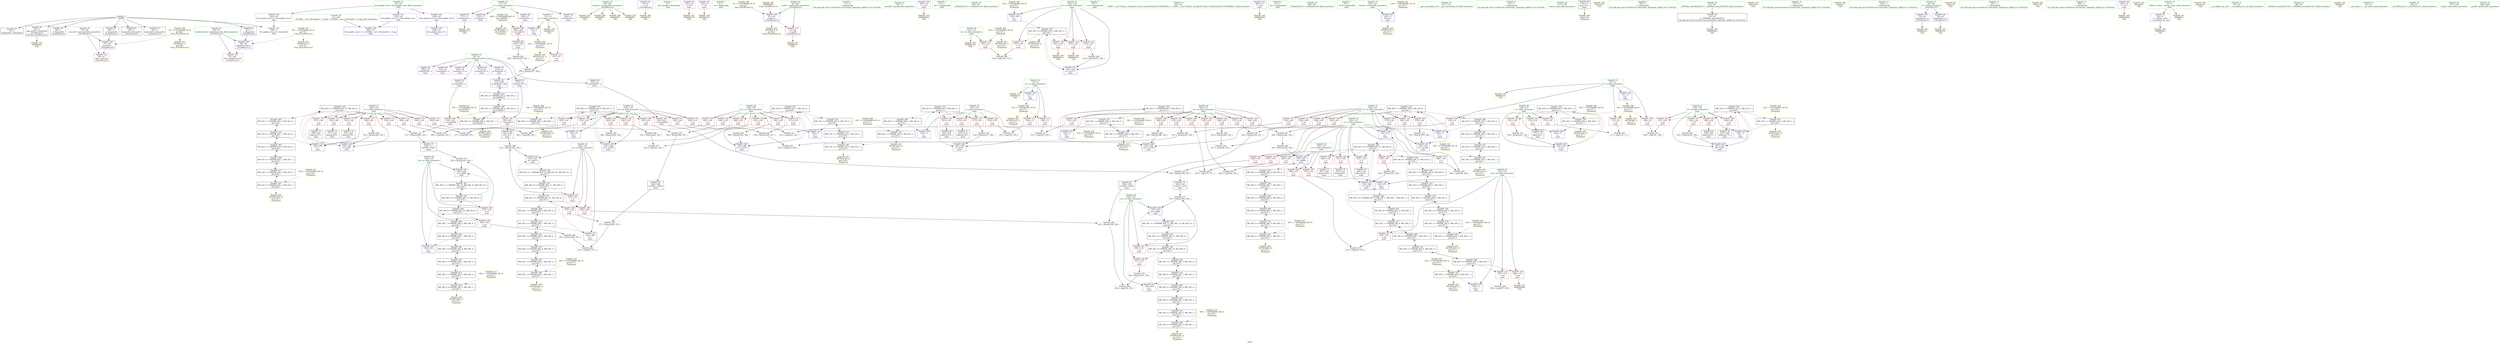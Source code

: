 digraph "SVFG" {
	label="SVFG";

	Node0x5635e22a5810 [shape=record,color=grey,label="{NodeID: 0\nNullPtr}"];
	Node0x5635e22a5810 -> Node0x5635e22da4e0[style=solid];
	Node0x5635e22a5810 -> Node0x5635e22da5b0[style=solid];
	Node0x5635e22a5810 -> Node0x5635e22da680[style=solid];
	Node0x5635e22a5810 -> Node0x5635e22da750[style=solid];
	Node0x5635e22a5810 -> Node0x5635e22da820[style=solid];
	Node0x5635e22a5810 -> Node0x5635e22da8f0[style=solid];
	Node0x5635e22a5810 -> Node0x5635e22da9c0[style=solid];
	Node0x5635e22a5810 -> Node0x5635e22dc8d0[style=solid];
	Node0x5635e2317260 [shape=record,color=yellow,style=double,label="{NodeID: 443\nRETMU(48V_1)\npts\{180000 \}\nFun[main]}"];
	Node0x5635e2305c70 [shape=record,color=black,label="{NodeID: 360\nMR_46V_4 = PHI(MR_46V_5, MR_46V_3, )\npts\{153 \}\n}"];
	Node0x5635e2305c70 -> Node0x5635e22fc360[style=dashed];
	Node0x5635e2305c70 -> Node0x5635e2312e80[style=dashed];
	Node0x5635e22e9140 [shape=record,color=grey,label="{NodeID: 277\n307 = Binary(306, 305, )\n}"];
	Node0x5635e22e9140 -> Node0x5635e22ddbb0[style=solid];
	Node0x5635e22dc630 [shape=record,color=blue,label="{NodeID: 194\n15\<--11\nd\<--\nGlob }"];
	Node0x5635e22dc630 -> Node0x5635e2314250[style=dashed];
	Node0x5635e22d9fd0 [shape=record,color=red,label="{NodeID: 111\n236\<--13\n\<--w\nmain\n}"];
	Node0x5635e22d9fd0 -> Node0x5635e22ec8c0[style=solid];
	Node0x5635e22b9e20 [shape=record,color=green,label="{NodeID: 28\n65\<--66\nref.tmp\<--ref.tmp_field_insensitive\n_Z3strB5cxx11i\n}"];
	Node0x5635e22b9e20 -> Node0x5635e22e6540[style=solid];
	Node0x5635e22b9e20 -> Node0x5635e22e70a0[style=solid];
	Node0x5635e22b9e20 -> Node0x5635e22e7170[style=solid];
	Node0x5635e22b9e20 -> Node0x5635e22e7240[style=solid];
	Node0x5635e22e3ac0 [shape=record,color=black,label="{NodeID: 388\nMR_34V_5 = PHI(MR_34V_7, MR_34V_4, )\npts\{141 \}\n}"];
	Node0x5635e22e3ac0 -> Node0x5635e22dd6d0[style=dashed];
	Node0x5635e22e3ac0 -> Node0x5635e2303e70[style=dashed];
	Node0x5635e22ebb40 [shape=record,color=grey,label="{NodeID: 305\n259 = cmp(255, 258, )\n}"];
	Node0x5635e22ddd50 [shape=record,color=blue,label="{NodeID: 222\n146\<--331\nm\<--add75\nmain\n}"];
	Node0x5635e22ddd50 -> Node0x5635e230d280[style=dashed];
	Node0x5635e22df7a0 [shape=record,color=red,label="{NodeID: 139\n285\<--134\n\<--y2\nmain\n}"];
	Node0x5635e22df7a0 -> Node0x5635e22eb6c0[style=solid];
	Node0x5635e22da450 [shape=record,color=green,label="{NodeID: 56\n31\<--424\n_GLOBAL__sub_I_Burunduk1_1_0.cpp\<--_GLOBAL__sub_I_Burunduk1_1_0.cpp_field_insensitive\n}"];
	Node0x5635e22da450 -> Node0x5635e22dc7d0[style=solid];
	Node0x5635e2315050 [shape=record,color=yellow,style=double,label="{NodeID: 416\n44V_1 = ENCHI(MR_44V_0)\npts\{151 \}\nFun[main]}"];
	Node0x5635e2315050 -> Node0x5635e2300270[style=dashed];
	Node0x5635e22fd570 [shape=record,color=black,label="{NodeID: 333\nMR_26V_2 = PHI(MR_26V_4, MR_26V_1, )\npts\{133 \}\n}"];
	Node0x5635e22fd570 -> Node0x5635e22dd390[style=dashed];
	Node0x5635e22fd570 -> Node0x5635e23168c0[style=dashed];
	Node0x5635e22e7240 [shape=record,color=yellow,style=double,label="{NodeID: 250\nAPARM(65)\nCS[]}"];
	Node0x5635e22e0e60 [shape=record,color=red,label="{NodeID: 167\n330\<--146\n\<--m\nmain\n}"];
	Node0x5635e22e0e60 -> Node0x5635e22e83c0[style=solid];
	Node0x5635e22dbad0 [shape=record,color=purple,label="{NodeID: 84\n74\<--8\n\<--.str\n_Z3strB5cxx11i\n}"];
	Node0x5635e22dbad0 -> Node0x5635e22e6f00[style=solid];
	Node0x5635e22cc8e0 [shape=record,color=green,label="{NodeID: 1\n7\<--1\n__dso_handle\<--dummyObj\nGlob }"];
	Node0x5635e2317340 [shape=record,color=yellow,style=double,label="{NodeID: 444\nRETMU(50V_2)\npts\{200000 \}\nFun[main]}"];
	Node0x5635e2306170 [shape=record,color=black,label="{NodeID: 361\nMR_26V_8 = PHI(MR_26V_10, MR_26V_7, )\npts\{133 \}\n}"];
	Node0x5635e2306170 -> Node0x5635e22f8170[style=dashed];
	Node0x5635e22e92c0 [shape=record,color=grey,label="{NodeID: 278\n354 = Binary(353, 355, )\n}"];
	Node0x5635e22e92c0 -> Node0x5635e22ebcc0[style=solid];
	Node0x5635e22dc700 [shape=record,color=blue,label="{NodeID: 195\n428\<--30\nllvm.global_ctors_0\<--\nGlob }"];
	Node0x5635e22da0a0 [shape=record,color=red,label="{NodeID: 112\n197\<--15\n\<--d\nmain\n}"];
	Node0x5635e22da0a0 -> Node0x5635e22eac40[style=solid];
	Node0x5635e22b9ef0 [shape=record,color=green,label="{NodeID: 29\n67\<--68\nexn.slot\<--exn.slot_field_insensitive\n_Z3strB5cxx11i\n}"];
	Node0x5635e22b9ef0 -> Node0x5635e22da240[style=solid];
	Node0x5635e22b9ef0 -> Node0x5635e22dcaa0[style=solid];
	Node0x5635e22e3fc0 [shape=record,color=black,label="{NodeID: 389\nMR_36V_5 = PHI(MR_36V_6, MR_36V_4, )\npts\{143 \}\n}"];
	Node0x5635e22e3fc0 -> Node0x5635e22f8b70[style=dashed];
	Node0x5635e22e3fc0 -> Node0x5635e2304370[style=dashed];
	Node0x5635e22ebcc0 [shape=record,color=grey,label="{NodeID: 306\n362 = cmp(354, 361, )\n}"];
	Node0x5635e22dde20 [shape=record,color=blue,label="{NodeID: 223\n150\<--336\nx\<--inc78\nmain\n}"];
	Node0x5635e22dde20 -> Node0x5635e22fb870[style=dashed];
	Node0x5635e22df870 [shape=record,color=red,label="{NodeID: 140\n367\<--134\n\<--y2\nmain\n}"];
	Node0x5635e22df870 -> Node0x5635e22e8cc0[style=solid];
	Node0x5635e22da4e0 [shape=record,color=black,label="{NodeID: 57\n2\<--3\ndummyVal\<--dummyVal\n}"];
	Node0x5635e2315130 [shape=record,color=yellow,style=double,label="{NodeID: 417\n46V_1 = ENCHI(MR_46V_0)\npts\{153 \}\nFun[main]}"];
	Node0x5635e2315130 -> Node0x5635e2300770[style=dashed];
	Node0x5635e22fda70 [shape=record,color=black,label="{NodeID: 334\nMR_28V_2 = PHI(MR_28V_4, MR_28V_1, )\npts\{135 \}\n}"];
	Node0x5635e22fda70 -> Node0x5635e22dd460[style=dashed];
	Node0x5635e22fda70 -> Node0x5635e23169a0[style=dashed];
	Node0x5635e22e7310 [shape=record,color=yellow,style=double,label="{NodeID: 251\nAPARM(178)\nCS[]}"];
	Node0x5635e22e0f30 [shape=record,color=red,label="{NodeID: 168\n360\<--146\n\<--m\nmain\n}"];
	Node0x5635e22e0f30 -> Node0x5635e22e95c0[style=solid];
	Node0x5635e22dbba0 [shape=record,color=purple,label="{NodeID: 85\n155\<--8\n\<--.str\nmain\n}"];
	Node0x5635e22dbba0 -> Node0x5635e22e6950[style=solid];
	Node0x5635e22cf490 [shape=record,color=green,label="{NodeID: 2\n8\<--1\n.str\<--dummyObj\nGlob }"];
	Node0x5635e2306670 [shape=record,color=black,label="{NodeID: 362\nMR_36V_7 = PHI(MR_36V_9, MR_36V_6, )\npts\{143 \}\n}"];
	Node0x5635e2306670 -> Node0x5635e22f8b70[style=dashed];
	Node0x5635e22e9440 [shape=record,color=grey,label="{NodeID: 279\n358 = Binary(356, 357, )\n}"];
	Node0x5635e22e9440 -> Node0x5635e22db860[style=solid];
	Node0x5635e22dc7d0 [shape=record,color=blue,label="{NodeID: 196\n429\<--31\nllvm.global_ctors_1\<--_GLOBAL__sub_I_Burunduk1_1_0.cpp\nGlob }"];
	Node0x5635e22da170 [shape=record,color=red,label="{NodeID: 113\n73\<--61\n\<--i.addr\n_Z3strB5cxx11i\n}"];
	Node0x5635e22da170 -> Node0x5635e22e6fd0[style=solid];
	Node0x5635e22b9fc0 [shape=record,color=green,label="{NodeID: 30\n69\<--70\nehselector.slot\<--ehselector.slot_field_insensitive\n_Z3strB5cxx11i\n}"];
	Node0x5635e22b9fc0 -> Node0x5635e22da310[style=solid];
	Node0x5635e22b9fc0 -> Node0x5635e22dcb70[style=solid];
	Node0x5635e22e40b0 [shape=record,color=black,label="{NodeID: 390\nMR_38V_5 = PHI(MR_38V_6, MR_38V_4, )\npts\{145 \}\n}"];
	Node0x5635e22e40b0 -> Node0x5635e22f9070[style=dashed];
	Node0x5635e22e40b0 -> Node0x5635e2304870[style=dashed];
	Node0x5635e22ebe40 [shape=record,color=grey,label="{NodeID: 307\n290 = cmp(288, 289, )\n}"];
	Node0x5635e22ddef0 [shape=record,color=blue,label="{NodeID: 224\n148\<--341\ny\<--inc81\nmain\n}"];
	Node0x5635e22ddef0 -> Node0x5635e2302070[style=dashed];
	Node0x5635e22df940 [shape=record,color=red,label="{NodeID: 141\n393\<--134\n\<--y2\nmain\n}"];
	Node0x5635e22df940 -> Node0x5635e22e9d40[style=solid];
	Node0x5635e22da5b0 [shape=record,color=black,label="{NodeID: 58\n59\<--3\nagg.result\<--dummyVal\n_Z3strB5cxx11i\n0th arg _Z3strB5cxx11i }"];
	Node0x5635e22da5b0 -> Node0x5635e22e63a0[style=solid];
	Node0x5635e2315210 [shape=record,color=yellow,style=double,label="{NodeID: 418\n48V_1 = ENCHI(MR_48V_0)\npts\{180000 \}\nFun[main]}"];
	Node0x5635e2315210 -> Node0x5635e22e1f70[style=dashed];
	Node0x5635e2315210 -> Node0x5635e2317260[style=dashed];
	Node0x5635e22fdf70 [shape=record,color=black,label="{NodeID: 335\nMR_30V_2 = PHI(MR_30V_3, MR_30V_1, )\npts\{137 \}\n}"];
	Node0x5635e22fdf70 -> Node0x5635e2309370[style=dashed];
	Node0x5635e22fdf70 -> Node0x5635e2316a80[style=dashed];
	Node0x5635e22e73e0 [shape=record,color=yellow,style=double,label="{NodeID: 252\nAPARM(177)\nCS[]}"];
	Node0x5635e22e1000 [shape=record,color=red,label="{NodeID: 169\n370\<--146\n\<--m\nmain\n}"];
	Node0x5635e22e1000 -> Node0x5635e22e8fc0[style=solid];
	Node0x5635e22dbc70 [shape=record,color=purple,label="{NodeID: 86\n176\<--17\narrayidx\<--s\nmain\n}"];
	Node0x5635e22d1a00 [shape=record,color=green,label="{NodeID: 3\n11\<--1\n\<--dummyObj\nCan only get source location for instruction, argument, global var or function.}"];
	Node0x5635e2306b70 [shape=record,color=black,label="{NodeID: 363\nMR_38V_7 = PHI(MR_38V_9, MR_38V_6, )\npts\{145 \}\n}"];
	Node0x5635e2306b70 -> Node0x5635e22f9070[style=dashed];
	Node0x5635e22e95c0 [shape=record,color=grey,label="{NodeID: 280\n361 = Binary(359, 360, )\n}"];
	Node0x5635e22e95c0 -> Node0x5635e22ebcc0[style=solid];
	Node0x5635e22dc8d0 [shape=record,color=blue, style = dotted,label="{NodeID: 197\n430\<--3\nllvm.global_ctors_2\<--dummyVal\nGlob }"];
	Node0x5635e22da240 [shape=record,color=red,label="{NodeID: 114\n96\<--67\nexn\<--exn.slot\n_Z3strB5cxx11i\n}"];
	Node0x5635e22ba090 [shape=record,color=green,label="{NodeID: 31\n76\<--77\nsprintf\<--sprintf_field_insensitive\n}"];
	Node0x5635e22e41a0 [shape=record,color=black,label="{NodeID: 391\nMR_40V_5 = PHI(MR_40V_6, MR_40V_4, )\npts\{147 \}\n}"];
	Node0x5635e22e41a0 -> Node0x5635e22f9570[style=dashed];
	Node0x5635e22e41a0 -> Node0x5635e2304d70[style=dashed];
	Node0x5635e22ebfc0 [shape=record,color=grey,label="{NodeID: 308\n398 = cmp(397, 399, )\n}"];
	Node0x5635e22ddfc0 [shape=record,color=blue,label="{NodeID: 225\n152\<--347\nS\<--add84\nmain\n}"];
	Node0x5635e22ddfc0 -> Node0x5635e22e1dd0[style=dashed];
	Node0x5635e22ddfc0 -> Node0x5635e22e1ea0[style=dashed];
	Node0x5635e22ddfc0 -> Node0x5635e2307f70[style=dashed];
	Node0x5635e22dfa10 [shape=record,color=red,label="{NodeID: 142\n235\<--136\n\<--x2\nmain\n}"];
	Node0x5635e22dfa10 -> Node0x5635e22ec8c0[style=solid];
	Node0x5635e22da680 [shape=record,color=black,label="{NodeID: 59\n89\<--3\n\<--dummyVal\n_Z3strB5cxx11i\n}"];
	Node0x5635e23152f0 [shape=record,color=yellow,style=double,label="{NodeID: 419\n50V_1 = ENCHI(MR_50V_0)\npts\{200000 \}\nFun[main]}"];
	Node0x5635e23152f0 -> Node0x5635e2300c70[style=dashed];
	Node0x5635e22fe470 [shape=record,color=black,label="{NodeID: 336\nMR_32V_2 = PHI(MR_32V_3, MR_32V_1, )\npts\{139 \}\n}"];
	Node0x5635e22fe470 -> Node0x5635e2309870[style=dashed];
	Node0x5635e22fe470 -> Node0x5635e2316b60[style=dashed];
	Node0x5635e22e74b0 [shape=record,color=yellow,style=double,label="{NodeID: 253\nAPARM(402)\nCS[]}"];
	Node0x5635e22e10d0 [shape=record,color=red,label="{NodeID: 170\n269\<--148\n\<--y\nmain\n}"];
	Node0x5635e22e10d0 -> Node0x5635e22eadc0[style=solid];
	Node0x5635e22dbd40 [shape=record,color=purple,label="{NodeID: 87\n177\<--17\narraydecay\<--s\nmain\n}"];
	Node0x5635e22dbd40 -> Node0x5635e22e73e0[style=solid];
	Node0x5635e22a5660 [shape=record,color=green,label="{NodeID: 4\n21\<--1\n.str.1\<--dummyObj\nGlob }"];
	Node0x5635e2307070 [shape=record,color=black,label="{NodeID: 364\nMR_40V_7 = PHI(MR_40V_9, MR_40V_6, )\npts\{147 \}\n}"];
	Node0x5635e2307070 -> Node0x5635e22f9570[style=dashed];
	Node0x5635e22e9740 [shape=record,color=grey,label="{NodeID: 281\n258 = Binary(256, 257, )\n}"];
	Node0x5635e22e9740 -> Node0x5635e22ebb40[style=solid];
	Node0x5635e22dc9d0 [shape=record,color=blue,label="{NodeID: 198\n61\<--60\ni.addr\<--i\n_Z3strB5cxx11i\n}"];
	Node0x5635e22dc9d0 -> Node0x5635e22da170[style=dashed];
	Node0x5635e22dc9d0 -> Node0x5635e23153d0[style=dashed];
	Node0x5635e22da310 [shape=record,color=red,label="{NodeID: 115\n97\<--69\nsel\<--ehselector.slot\n_Z3strB5cxx11i\n}"];
	Node0x5635e22ba160 [shape=record,color=green,label="{NodeID: 32\n80\<--81\n_ZNSaIcEC1Ev\<--_ZNSaIcEC1Ev_field_insensitive\n}"];
	Node0x5635e23124b0 [shape=record,color=black,label="{NodeID: 392\nMR_42V_5 = PHI(MR_42V_6, MR_42V_4, )\npts\{149 \}\n}"];
	Node0x5635e23124b0 -> Node0x5635e22f9a70[style=dashed];
	Node0x5635e23124b0 -> Node0x5635e2305270[style=dashed];
	Node0x5635e22ec140 [shape=record,color=grey,label="{NodeID: 309\n251 = cmp(248, 250, )\n}"];
	Node0x5635e22de090 [shape=record,color=blue,label="{NodeID: 226\n132\<--374\nma\<--\nmain\n}"];
	Node0x5635e22de090 -> Node0x5635e2308470[style=dashed];
	Node0x5635e22dfae0 [shape=record,color=red,label="{NodeID: 143\n249\<--136\n\<--x2\nmain\n}"];
	Node0x5635e22dfae0 -> Node0x5635e22e9a40[style=solid];
	Node0x5635e22da750 [shape=record,color=black,label="{NodeID: 60\n90\<--3\n\<--dummyVal\n_Z3strB5cxx11i\n}"];
	Node0x5635e22da750 -> Node0x5635e22dcaa0[style=solid];
	Node0x5635e23153d0 [shape=record,color=yellow,style=double,label="{NodeID: 420\nRETMU(2V_2)\npts\{62 \}\nFun[_Z3strB5cxx11i]}"];
	Node0x5635e22fe970 [shape=record,color=black,label="{NodeID: 337\nMR_34V_2 = PHI(MR_34V_3, MR_34V_1, )\npts\{141 \}\n}"];
	Node0x5635e22fe970 -> Node0x5635e2309d70[style=dashed];
	Node0x5635e22fe970 -> Node0x5635e2316c40[style=dashed];
	Node0x5635e22e7580 [shape=record,color=yellow,style=double,label="{NodeID: 254\nAPARM(401)\nCS[]}"];
	Node0x5635e22e11a0 [shape=record,color=red,label="{NodeID: 171\n280\<--148\n\<--y\nmain\n}"];
	Node0x5635e22e11a0 -> Node0x5635e22eb0c0[style=solid];
	Node0x5635e22dbe10 [shape=record,color=purple,label="{NodeID: 88\n200\<--17\narrayidx14\<--s\nmain\n}"];
	Node0x5635e22a5750 [shape=record,color=green,label="{NodeID: 5\n23\<--1\n.str.2\<--dummyObj\nGlob }"];
	Node0x5635e2307570 [shape=record,color=black,label="{NodeID: 365\nMR_42V_7 = PHI(MR_42V_9, MR_42V_6, )\npts\{149 \}\n}"];
	Node0x5635e2307570 -> Node0x5635e22f9a70[style=dashed];
	Node0x5635e22e98c0 [shape=record,color=grey,label="{NodeID: 282\n218 = Binary(217, 160, )\n}"];
	Node0x5635e22e98c0 -> Node0x5635e22dd1f0[style=solid];
	Node0x5635e22dcaa0 [shape=record,color=blue,label="{NodeID: 199\n67\<--90\nexn.slot\<--\n_Z3strB5cxx11i\n}"];
	Node0x5635e22dcaa0 -> Node0x5635e22da240[style=dashed];
	Node0x5635e22de4f0 [shape=record,color=red,label="{NodeID: 116\n163\<--122\n\<--tn\nmain\n}"];
	Node0x5635e22de4f0 -> Node0x5635e22eb240[style=solid];
	Node0x5635e22ba230 [shape=record,color=green,label="{NodeID: 33\n83\<--84\n_ZNSt7__cxx1112basic_stringIcSt11char_traitsIcESaIcEEC1EPKcRKS3_\<--_ZNSt7__cxx1112basic_stringIcSt11char_traitsIcESaIcEEC1EPKcRKS3__field_insensitive\n}"];
	Node0x5635e2312980 [shape=record,color=black,label="{NodeID: 393\nMR_44V_5 = PHI(MR_44V_6, MR_44V_4, )\npts\{151 \}\n}"];
	Node0x5635e2312980 -> Node0x5635e22f9f70[style=dashed];
	Node0x5635e2312980 -> Node0x5635e2305770[style=dashed];
	Node0x5635e22ec2c0 [shape=record,color=grey,label="{NodeID: 310\n351 = cmp(349, 350, )\n}"];
	Node0x5635e22de160 [shape=record,color=blue,label="{NodeID: 227\n140\<--379\nx1\<--inc100\nmain\n}"];
	Node0x5635e22de160 -> Node0x5635e22f8670[style=dashed];
	Node0x5635e22dfbb0 [shape=record,color=red,label="{NodeID: 144\n253\<--136\n\<--x2\nmain\n}"];
	Node0x5635e22dfbb0 -> Node0x5635e22e9bc0[style=solid];
	Node0x5635e22da820 [shape=record,color=black,label="{NodeID: 61\n92\<--3\n\<--dummyVal\n_Z3strB5cxx11i\n}"];
	Node0x5635e22da820 -> Node0x5635e22dcb70[style=solid];
	Node0x5635e2315ef0 [shape=record,color=yellow,style=double,label="{NodeID: 421\nRETMU(4V_1)\npts\{68 \}\nFun[_Z3strB5cxx11i]}"];
	Node0x5635e22fee70 [shape=record,color=black,label="{NodeID: 338\nMR_36V_2 = PHI(MR_36V_3, MR_36V_1, )\npts\{143 \}\n}"];
	Node0x5635e22fee70 -> Node0x5635e230a270[style=dashed];
	Node0x5635e22fee70 -> Node0x5635e2316d20[style=dashed];
	Node0x5635e22e7650 [shape=record,color=yellow,style=double,label="{NodeID: 255\nAPARM(409)\nCS[]}"];
	Node0x5635e22e1270 [shape=record,color=red,label="{NodeID: 172\n284\<--148\n\<--y\nmain\n}"];
	Node0x5635e22e1270 -> Node0x5635e22eb6c0[style=solid];
	Node0x5635e22dbee0 [shape=record,color=purple,label="{NodeID: 89\n203\<--17\narrayidx16\<--s\nmain\n}"];
	Node0x5635e22dbee0 -> Node0x5635e22e1f70[style=solid];
	Node0x5635e22a5900 [shape=record,color=green,label="{NodeID: 6\n25\<--1\n.str.3\<--dummyObj\nGlob }"];
	Node0x5635e2307a70 [shape=record,color=black,label="{NodeID: 366\nMR_44V_7 = PHI(MR_44V_8, MR_44V_6, )\npts\{151 \}\n}"];
	Node0x5635e2307a70 -> Node0x5635e22f9f70[style=dashed];
	Node0x5635e22e9a40 [shape=record,color=grey,label="{NodeID: 283\n250 = Binary(249, 160, )\n}"];
	Node0x5635e22e9a40 -> Node0x5635e22ec140[style=solid];
	Node0x5635e22dcb70 [shape=record,color=blue,label="{NodeID: 200\n69\<--92\nehselector.slot\<--\n_Z3strB5cxx11i\n}"];
	Node0x5635e22dcb70 -> Node0x5635e22da310[style=dashed];
	Node0x5635e22de5c0 [shape=record,color=red,label="{NodeID: 117\n162\<--124\n\<--tt\nmain\n}"];
	Node0x5635e22de5c0 -> Node0x5635e22eb240[style=solid];
	Node0x5635e22b87c0 [shape=record,color=green,label="{NodeID: 34\n86\<--87\n_ZNSaIcED1Ev\<--_ZNSaIcED1Ev_field_insensitive\n}"];
	Node0x5635e2312e80 [shape=record,color=black,label="{NodeID: 394\nMR_46V_5 = PHI(MR_46V_6, MR_46V_4, )\npts\{153 \}\n}"];
	Node0x5635e2312e80 -> Node0x5635e22fa470[style=dashed];
	Node0x5635e2312e80 -> Node0x5635e2305c70[style=dashed];
	Node0x5635e22ec440 [shape=record,color=grey,label="{NodeID: 311\n244 = cmp(241, 243, )\n}"];
	Node0x5635e22de230 [shape=record,color=blue,label="{NodeID: 228\n138\<--384\ny1\<--inc103\nmain\n}"];
	Node0x5635e22de230 -> Node0x5635e22e35c0[style=dashed];
	Node0x5635e22dfc80 [shape=record,color=red,label="{NodeID: 145\n277\<--136\n\<--x2\nmain\n}"];
	Node0x5635e22dfc80 -> Node0x5635e22eb3c0[style=solid];
	Node0x5635e22da8f0 [shape=record,color=black,label="{NodeID: 62\n98\<--3\nlpad.val\<--dummyVal\n_Z3strB5cxx11i\n}"];
	Node0x5635e2315fd0 [shape=record,color=yellow,style=double,label="{NodeID: 422\nRETMU(6V_1)\npts\{70 \}\nFun[_Z3strB5cxx11i]}"];
	Node0x5635e22ff370 [shape=record,color=black,label="{NodeID: 339\nMR_38V_2 = PHI(MR_38V_3, MR_38V_1, )\npts\{145 \}\n}"];
	Node0x5635e22ff370 -> Node0x5635e230a770[style=dashed];
	Node0x5635e22ff370 -> Node0x5635e2316e00[style=dashed];
	Node0x5635e22e7720 [shape=record,color=yellow,style=double,label="{NodeID: 256\nAPARM(407)\nCS[]}"];
	Node0x5635e22e1340 [shape=record,color=red,label="{NodeID: 173\n297\<--148\n\<--y\nmain\n}"];
	Node0x5635e22e1340 -> Node0x5635e22db110[style=solid];
	Node0x5635e22dbfb0 [shape=record,color=purple,label="{NodeID: 90\n211\<--19\narrayidx18\<--a\nmain\n}"];
	Node0x5635e22b76c0 [shape=record,color=green,label="{NodeID: 7\n27\<--1\n.str.4\<--dummyObj\nGlob }"];
	Node0x5635e2307f70 [shape=record,color=black,label="{NodeID: 367\nMR_46V_7 = PHI(MR_46V_8, MR_46V_6, )\npts\{153 \}\n}"];
	Node0x5635e2307f70 -> Node0x5635e22fa470[style=dashed];
	Node0x5635e22e9bc0 [shape=record,color=grey,label="{NodeID: 284\n255 = Binary(253, 254, )\n}"];
	Node0x5635e22e9bc0 -> Node0x5635e22ebb40[style=solid];
	Node0x5635e22dcc40 [shape=record,color=blue,label="{NodeID: 201\n120\<--11\nretval\<--\nmain\n}"];
	Node0x5635e22dcc40 -> Node0x5635e2316380[style=dashed];
	Node0x5635e22de690 [shape=record,color=red,label="{NodeID: 118\n401\<--124\n\<--tt\nmain\n}"];
	Node0x5635e22de690 -> Node0x5635e22e7580[style=solid];
	Node0x5635e22b8850 [shape=record,color=green,label="{NodeID: 35\n111\<--112\n__gxx_personality_v0\<--__gxx_personality_v0_field_insensitive\n}"];
	Node0x5635e2313380 [shape=record,color=yellow,style=double,label="{NodeID: 395\n2V_1 = ENCHI(MR_2V_0)\npts\{62 \}\nFun[_Z3strB5cxx11i]}"];
	Node0x5635e2313380 -> Node0x5635e22dc9d0[style=dashed];
	Node0x5635e22ec5c0 [shape=record,color=grey,label="{NodeID: 312\n195 = cmp(193, 194, )\n}"];
	Node0x5635e22de300 [shape=record,color=blue,label="{NodeID: 229\n136\<--389\nx2\<--inc106\nmain\n}"];
	Node0x5635e22de300 -> Node0x5635e2303470[style=dashed];
	Node0x5635e22dfd50 [shape=record,color=red,label="{NodeID: 146\n293\<--136\n\<--x2\nmain\n}"];
	Node0x5635e22dfd50 -> Node0x5635e22eb840[style=solid];
	Node0x5635e22da9c0 [shape=record,color=black,label="{NodeID: 63\n99\<--3\nlpad.val2\<--dummyVal\n_Z3strB5cxx11i\n}"];
	Node0x5635e23160b0 [shape=record,color=yellow,style=double,label="{NodeID: 423\nRETMU(8V_1)\npts\{12 \}\nFun[main]}"];
	Node0x5635e22ff870 [shape=record,color=black,label="{NodeID: 340\nMR_40V_2 = PHI(MR_40V_3, MR_40V_1, )\npts\{147 \}\n}"];
	Node0x5635e22ff870 -> Node0x5635e230ac70[style=dashed];
	Node0x5635e22ff870 -> Node0x5635e2316ee0[style=dashed];
	Node0x5635e22e77f0 [shape=record,color=yellow,style=double,label="{NodeID: 257\nAPARM(408)\nCS[]}"];
	Node0x5635e22e1410 [shape=record,color=red,label="{NodeID: 174\n309\<--148\n\<--y\nmain\n}"];
	Node0x5635e22e1410 -> Node0x5635e22e8b40[style=solid];
	Node0x5635e22dc080 [shape=record,color=purple,label="{NodeID: 91\n214\<--19\narrayidx20\<--a\nmain\n}"];
	Node0x5635e22dc080 -> Node0x5635e22dd120[style=solid];
	Node0x5635e22b68e0 [shape=record,color=green,label="{NodeID: 8\n30\<--1\n\<--dummyObj\nCan only get source location for instruction, argument, global var or function.}"];
	Node0x5635e2308470 [shape=record,color=black,label="{NodeID: 368\nMR_26V_10 = PHI(MR_26V_9, MR_26V_7, MR_26V_7, MR_26V_7, )\npts\{133 \}\n}"];
	Node0x5635e2308470 -> Node0x5635e2306170[style=dashed];
	Node0x5635e22e9d40 [shape=record,color=grey,label="{NodeID: 285\n394 = Binary(393, 160, )\n}"];
	Node0x5635e22e9d40 -> Node0x5635e22de3d0[style=solid];
	Node0x5635e22dcd10 [shape=record,color=blue,label="{NodeID: 202\n124\<--160\ntt\<--\nmain\n}"];
	Node0x5635e22dcd10 -> Node0x5635e22fc580[style=dashed];
	Node0x5635e22de760 [shape=record,color=red,label="{NodeID: 119\n407\<--124\n\<--tt\nmain\n}"];
	Node0x5635e22de760 -> Node0x5635e22e7720[style=solid];
	Node0x5635e22b8920 [shape=record,color=green,label="{NodeID: 36\n117\<--118\nmain\<--main_field_insensitive\n}"];
	Node0x5635e2313ea0 [shape=record,color=yellow,style=double,label="{NodeID: 396\n4V_1 = ENCHI(MR_4V_0)\npts\{68 \}\nFun[_Z3strB5cxx11i]}"];
	Node0x5635e2313ea0 -> Node0x5635e22dcaa0[style=dashed];
	Node0x5635e2313ea0 -> Node0x5635e2315ef0[style=dashed];
	Node0x5635e22ec740 [shape=record,color=grey,label="{NodeID: 313\n231 = cmp(229, 230, )\n}"];
	Node0x5635e22de3d0 [shape=record,color=blue,label="{NodeID: 230\n134\<--394\ny2\<--inc109\nmain\n}"];
	Node0x5635e22de3d0 -> Node0x5635e2308e70[style=dashed];
	Node0x5635e22dfe20 [shape=record,color=red,label="{NodeID: 147\n344\<--136\n\<--x2\nmain\n}"];
	Node0x5635e22dfe20 -> Node0x5635e22ea040[style=solid];
	Node0x5635e22daa90 [shape=record,color=black,label="{NodeID: 64\n119\<--11\nmain_ret\<--\nmain\n}"];
	Node0x5635e22daa90 -> Node0x5635e22e7d70[style=solid];
	Node0x5635e23161c0 [shape=record,color=yellow,style=double,label="{NodeID: 424\nRETMU(10V_1)\npts\{14 \}\nFun[main]}"];
	Node0x5635e22ffd70 [shape=record,color=black,label="{NodeID: 341\nMR_42V_2 = PHI(MR_42V_3, MR_42V_1, )\npts\{149 \}\n}"];
	Node0x5635e22ffd70 -> Node0x5635e22fbd70[style=dashed];
	Node0x5635e22ffd70 -> Node0x5635e2316fc0[style=dashed];
	Node0x5635e22e78c0 [shape=record,color=yellow,style=double,label="{NodeID: 258\nARet(167)\nCS[]}"];
	Node0x5635e22e14e0 [shape=record,color=red,label="{NodeID: 175\n310\<--148\n\<--y\nmain\n}"];
	Node0x5635e22e14e0 -> Node0x5635e22db380[style=solid];
	Node0x5635e22dc150 [shape=record,color=purple,label="{NodeID: 92\n299\<--19\narrayidx58\<--a\nmain\n}"];
	Node0x5635e22b79f0 [shape=record,color=green,label="{NodeID: 9\n160\<--1\n\<--dummyObj\nCan only get source location for instruction, argument, global var or function.}"];
	Node0x5635e2308970 [shape=record,color=black,label="{NodeID: 369\nMR_26V_4 = PHI(MR_26V_5, MR_26V_3, )\npts\{133 \}\n}"];
	Node0x5635e2308970 -> Node0x5635e22df2c0[style=dashed];
	Node0x5635e2308970 -> Node0x5635e22df390[style=dashed];
	Node0x5635e2308970 -> Node0x5635e22fd570[style=dashed];
	Node0x5635e2308970 -> Node0x5635e2302f70[style=dashed];
	Node0x5635e22e9ec0 [shape=record,color=grey,label="{NodeID: 286\n347 = Binary(346, 160, )\n}"];
	Node0x5635e22e9ec0 -> Node0x5635e22ddfc0[style=solid];
	Node0x5635e22dcde0 [shape=record,color=blue,label="{NodeID: 203\n126\<--11\ni\<--\nmain\n}"];
	Node0x5635e22dcde0 -> Node0x5635e2302a70[style=dashed];
	Node0x5635e22de830 [shape=record,color=red,label="{NodeID: 120\n413\<--124\n\<--tt\nmain\n}"];
	Node0x5635e22de830 -> Node0x5635e22ea4c0[style=solid];
	Node0x5635e22b89f0 [shape=record,color=green,label="{NodeID: 37\n120\<--121\nretval\<--retval_field_insensitive\nmain\n}"];
	Node0x5635e22b89f0 -> Node0x5635e22dcc40[style=solid];
	Node0x5635e2313f80 [shape=record,color=yellow,style=double,label="{NodeID: 397\n6V_1 = ENCHI(MR_6V_0)\npts\{70 \}\nFun[_Z3strB5cxx11i]}"];
	Node0x5635e2313f80 -> Node0x5635e22dcb70[style=dashed];
	Node0x5635e2313f80 -> Node0x5635e2315fd0[style=dashed];
	Node0x5635e22ec8c0 [shape=record,color=grey,label="{NodeID: 314\n237 = cmp(235, 236, )\n}"];
	Node0x5635e22e62d0 [shape=record,color=blue,label="{NodeID: 231\n124\<--414\ntt\<--inc117\nmain\n}"];
	Node0x5635e22e62d0 -> Node0x5635e22fc580[style=dashed];
	Node0x5635e22dfef0 [shape=record,color=red,label="{NodeID: 148\n357\<--136\n\<--x2\nmain\n}"];
	Node0x5635e22dfef0 -> Node0x5635e22e9440[style=solid];
	Node0x5635e22dab60 [shape=record,color=black,label="{NodeID: 65\n42\<--43\n\<--_ZNSt8ios_base4InitD1Ev\nCan only get source location for instruction, argument, global var or function.}"];
	Node0x5635e22dab60 -> Node0x5635e22e6bc0[style=solid];
	Node0x5635e23162a0 [shape=record,color=yellow,style=double,label="{NodeID: 425\nRETMU(12V_1)\npts\{16 \}\nFun[main]}"];
	Node0x5635e2300270 [shape=record,color=black,label="{NodeID: 342\nMR_44V_2 = PHI(MR_44V_3, MR_44V_1, )\npts\{151 \}\n}"];
	Node0x5635e2300270 -> Node0x5635e22fc270[style=dashed];
	Node0x5635e2300270 -> Node0x5635e23170a0[style=dashed];
	Node0x5635e22e7950 [shape=record,color=yellow,style=double,label="{NodeID: 259\nARet(156)\nCS[]}"];
	Node0x5635e22e15b0 [shape=record,color=red,label="{NodeID: 176\n322\<--148\n\<--y\nmain\n}"];
	Node0x5635e22e15b0 -> Node0x5635e22db5f0[style=solid];
	Node0x5635e22dc220 [shape=record,color=purple,label="{NodeID: 93\n302\<--19\narrayidx60\<--a\nmain\n}"];
	Node0x5635e22dc220 -> Node0x5635e22e2040[style=solid];
	Node0x5635e22b7ac0 [shape=record,color=green,label="{NodeID: 10\n207\<--1\n\<--dummyObj\nCan only get source location for instruction, argument, global var or function.}"];
	Node0x5635e2308e70 [shape=record,color=black,label="{NodeID: 370\nMR_28V_4 = PHI(MR_28V_5, MR_28V_3, )\npts\{135 \}\n}"];
	Node0x5635e2308e70 -> Node0x5635e22df460[style=dashed];
	Node0x5635e2308e70 -> Node0x5635e22df530[style=dashed];
	Node0x5635e2308e70 -> Node0x5635e22df600[style=dashed];
	Node0x5635e2308e70 -> Node0x5635e22df6d0[style=dashed];
	Node0x5635e2308e70 -> Node0x5635e22df7a0[style=dashed];
	Node0x5635e2308e70 -> Node0x5635e22df870[style=dashed];
	Node0x5635e2308e70 -> Node0x5635e22df940[style=dashed];
	Node0x5635e2308e70 -> Node0x5635e22de3d0[style=dashed];
	Node0x5635e2308e70 -> Node0x5635e22fda70[style=dashed];
	Node0x5635e22ea040 [shape=record,color=grey,label="{NodeID: 287\n346 = Binary(344, 345, )\n}"];
	Node0x5635e22ea040 -> Node0x5635e22e9ec0[style=solid];
	Node0x5635e22dceb0 [shape=record,color=blue,label="{NodeID: 204\n126\<--182\ni\<--inc\nmain\n}"];
	Node0x5635e22dceb0 -> Node0x5635e2302a70[style=dashed];
	Node0x5635e22de900 [shape=record,color=red,label="{NodeID: 121\n170\<--126\n\<--i\nmain\n}"];
	Node0x5635e22de900 -> Node0x5635e22eaf40[style=solid];
	Node0x5635e22b8ac0 [shape=record,color=green,label="{NodeID: 38\n122\<--123\ntn\<--tn_field_insensitive\nmain\n}"];
	Node0x5635e22b8ac0 -> Node0x5635e22de4f0[style=solid];
	Node0x5635e22b8ac0 -> Node0x5635e22e6a20[style=solid];
	Node0x5635e2314060 [shape=record,color=yellow,style=double,label="{NodeID: 398\n8V_1 = ENCHI(MR_8V_0)\npts\{12 \}\nFun[main]}"];
	Node0x5635e2314060 -> Node0x5635e22d9c90[style=dashed];
	Node0x5635e2314060 -> Node0x5635e22d9d60[style=dashed];
	Node0x5635e2314060 -> Node0x5635e22d9e30[style=dashed];
	Node0x5635e2314060 -> Node0x5635e23160b0[style=dashed];
	Node0x5635e22f7770 [shape=record,color=black,label="{NodeID: 315\nMR_24V_5 = PHI(MR_24V_6, MR_24V_4, )\npts\{131 \}\n}"];
	Node0x5635e22f7770 -> Node0x5635e22deeb0[style=dashed];
	Node0x5635e22f7770 -> Node0x5635e22def80[style=dashed];
	Node0x5635e22f7770 -> Node0x5635e22df050[style=dashed];
	Node0x5635e22f7770 -> Node0x5635e22df120[style=dashed];
	Node0x5635e22f7770 -> Node0x5635e22dd1f0[style=dashed];
	Node0x5635e22f7770 -> Node0x5635e22e26c0[style=dashed];
	Node0x5635e22e63a0 [shape=record,color=yellow,style=double,label="{NodeID: 232\nAPARM(59)\nCS[]}"];
	Node0x5635e22dffc0 [shape=record,color=red,label="{NodeID: 149\n388\<--136\n\<--x2\nmain\n}"];
	Node0x5635e22dffc0 -> Node0x5635e22ea1c0[style=solid];
	Node0x5635e22dac30 [shape=record,color=black,label="{NodeID: 66\n175\<--174\nidxprom\<--\nmain\n}"];
	Node0x5635e2316380 [shape=record,color=yellow,style=double,label="{NodeID: 426\nRETMU(14V_2)\npts\{121 \}\nFun[main]}"];
	Node0x5635e2300770 [shape=record,color=black,label="{NodeID: 343\nMR_46V_2 = PHI(MR_46V_3, MR_46V_1, )\npts\{153 \}\n}"];
	Node0x5635e2300770 -> Node0x5635e22fc360[style=dashed];
	Node0x5635e2300770 -> Node0x5635e2317180[style=dashed];
	Node0x5635e22e79e0 [shape=record,color=yellow,style=double,label="{NodeID: 260\nARet(41)\nCS[]}"];
	Node0x5635e22e1680 [shape=record,color=red,label="{NodeID: 177\n340\<--148\n\<--y\nmain\n}"];
	Node0x5635e22e1680 -> Node0x5635e22ea940[style=solid];
	Node0x5635e22dc2f0 [shape=record,color=purple,label="{NodeID: 94\n312\<--19\narrayidx64\<--a\nmain\n}"];
	Node0x5635e22b6a00 [shape=record,color=green,label="{NodeID: 11\n263\<--1\n\<--dummyObj\nCan only get source location for instruction, argument, global var or function.}"];
	Node0x5635e2309370 [shape=record,color=black,label="{NodeID: 371\nMR_30V_3 = PHI(MR_30V_5, MR_30V_2, )\npts\{137 \}\n}"];
	Node0x5635e2309370 -> Node0x5635e22dd530[style=dashed];
	Node0x5635e2309370 -> Node0x5635e22fdf70[style=dashed];
	Node0x5635e22ea1c0 [shape=record,color=grey,label="{NodeID: 288\n389 = Binary(388, 160, )\n}"];
	Node0x5635e22ea1c0 -> Node0x5635e22de300[style=solid];
	Node0x5635e22dcf80 [shape=record,color=blue,label="{NodeID: 205\n128\<--11\ni6\<--\nmain\n}"];
	Node0x5635e22dcf80 -> Node0x5635e230d780[style=dashed];
	Node0x5635e22de9d0 [shape=record,color=red,label="{NodeID: 122\n174\<--126\n\<--i\nmain\n}"];
	Node0x5635e22de9d0 -> Node0x5635e22dac30[style=solid];
	Node0x5635e22b8b90 [shape=record,color=green,label="{NodeID: 39\n124\<--125\ntt\<--tt_field_insensitive\nmain\n}"];
	Node0x5635e22b8b90 -> Node0x5635e22de5c0[style=solid];
	Node0x5635e22b8b90 -> Node0x5635e22de690[style=solid];
	Node0x5635e22b8b90 -> Node0x5635e22de760[style=solid];
	Node0x5635e22b8b90 -> Node0x5635e22de830[style=solid];
	Node0x5635e22b8b90 -> Node0x5635e22dcd10[style=solid];
	Node0x5635e22b8b90 -> Node0x5635e22e62d0[style=solid];
	Node0x5635e2314170 [shape=record,color=yellow,style=double,label="{NodeID: 399\n10V_1 = ENCHI(MR_10V_0)\npts\{14 \}\nFun[main]}"];
	Node0x5635e2314170 -> Node0x5635e22d9f00[style=dashed];
	Node0x5635e2314170 -> Node0x5635e22d9fd0[style=dashed];
	Node0x5635e2314170 -> Node0x5635e23161c0[style=dashed];
	Node0x5635e22f7c70 [shape=record,color=black,label="{NodeID: 316\nMR_50V_4 = PHI(MR_50V_5, MR_50V_3, )\npts\{200000 \}\n}"];
	Node0x5635e22f7c70 -> Node0x5635e22dd120[style=dashed];
	Node0x5635e22f7c70 -> Node0x5635e22e2bc0[style=dashed];
	Node0x5635e22e6470 [shape=record,color=yellow,style=double,label="{NodeID: 233\nAPARM(78)\nCS[]}"];
	Node0x5635e22e0090 [shape=record,color=red,label="{NodeID: 150\n241\<--138\n\<--y1\nmain\n}"];
	Node0x5635e22e0090 -> Node0x5635e22ec440[style=solid];
	Node0x5635e22dad00 [shape=record,color=black,label="{NodeID: 67\n199\<--198\nidxprom13\<--\nmain\n}"];
	Node0x5635e2316460 [shape=record,color=yellow,style=double,label="{NodeID: 427\nRETMU(16V_1)\npts\{123 \}\nFun[main]}"];
	Node0x5635e2300c70 [shape=record,color=black,label="{NodeID: 344\nMR_50V_2 = PHI(MR_50V_3, MR_50V_1, )\npts\{200000 \}\n}"];
	Node0x5635e2300c70 -> Node0x5635e22e2bc0[style=dashed];
	Node0x5635e2300c70 -> Node0x5635e2317340[style=dashed];
	Node0x5635e22e7a70 [shape=record,color=yellow,style=double,label="{NodeID: 261\nARet(75)\nCS[]}"];
	Node0x5635e22e1750 [shape=record,color=red,label="{NodeID: 178\n276\<--150\n\<--x\nmain\n}"];
	Node0x5635e22e1750 -> Node0x5635e22eb3c0[style=solid];
	Node0x5635e22dc3c0 [shape=record,color=purple,label="{NodeID: 95\n315\<--19\narrayidx66\<--a\nmain\n}"];
	Node0x5635e22dc3c0 -> Node0x5635e22e2110[style=solid];
	Node0x5635e22b6ad0 [shape=record,color=green,label="{NodeID: 12\n355\<--1\n\<--dummyObj\nCan only get source location for instruction, argument, global var or function.}"];
	Node0x5635e2309870 [shape=record,color=black,label="{NodeID: 372\nMR_32V_3 = PHI(MR_32V_4, MR_32V_2, )\npts\{139 \}\n}"];
	Node0x5635e2309870 -> Node0x5635e22fe470[style=dashed];
	Node0x5635e2309870 -> Node0x5635e2303970[style=dashed];
	Node0x5635e22ea340 [shape=record,color=grey,label="{NodeID: 289\n243 = Binary(242, 160, )\n}"];
	Node0x5635e22ea340 -> Node0x5635e22ec440[style=solid];
	Node0x5635e22dd050 [shape=record,color=blue,label="{NodeID: 206\n130\<--11\nj\<--\nmain\n}"];
	Node0x5635e22dd050 -> Node0x5635e22f7770[style=dashed];
	Node0x5635e22deaa0 [shape=record,color=red,label="{NodeID: 123\n181\<--126\n\<--i\nmain\n}"];
	Node0x5635e22deaa0 -> Node0x5635e22e8840[style=solid];
	Node0x5635e22b8c60 [shape=record,color=green,label="{NodeID: 40\n126\<--127\ni\<--i_field_insensitive\nmain\n}"];
	Node0x5635e22b8c60 -> Node0x5635e22de900[style=solid];
	Node0x5635e22b8c60 -> Node0x5635e22de9d0[style=solid];
	Node0x5635e22b8c60 -> Node0x5635e22deaa0[style=solid];
	Node0x5635e22b8c60 -> Node0x5635e22dcde0[style=solid];
	Node0x5635e22b8c60 -> Node0x5635e22dceb0[style=solid];
	Node0x5635e2314250 [shape=record,color=yellow,style=double,label="{NodeID: 400\n12V_1 = ENCHI(MR_12V_0)\npts\{16 \}\nFun[main]}"];
	Node0x5635e2314250 -> Node0x5635e22da0a0[style=dashed];
	Node0x5635e2314250 -> Node0x5635e23162a0[style=dashed];
	Node0x5635e22f8170 [shape=record,color=black,label="{NodeID: 317\nMR_26V_7 = PHI(MR_26V_8, MR_26V_6, )\npts\{133 \}\n}"];
	Node0x5635e22f8170 -> Node0x5635e22df1f0[style=dashed];
	Node0x5635e22f8170 -> Node0x5635e22de090[style=dashed];
	Node0x5635e22f8170 -> Node0x5635e2306170[style=dashed];
	Node0x5635e22f8170 -> Node0x5635e2308470[style=dashed];
	Node0x5635e22f8170 -> Node0x5635e22e30c0[style=dashed];
	Node0x5635e22e6540 [shape=record,color=yellow,style=double,label="{NodeID: 234\nAPARM(65)\nCS[]}"];
	Node0x5635e22e0160 [shape=record,color=red,label="{NodeID: 151\n257\<--138\n\<--y1\nmain\n}"];
	Node0x5635e22e0160 -> Node0x5635e22e9740[style=solid];
	Node0x5635e22dadd0 [shape=record,color=black,label="{NodeID: 68\n202\<--201\nidxprom15\<--\nmain\n}"];
	Node0x5635e2316540 [shape=record,color=yellow,style=double,label="{NodeID: 428\nRETMU(18V_3)\npts\{125 \}\nFun[main]}"];
	Node0x5635e2301170 [shape=record,color=black,label="{NodeID: 345\nMR_36V_9 = PHI(MR_36V_10, MR_36V_8, )\npts\{143 \}\n}"];
	Node0x5635e2301170 -> Node0x5635e22e0bf0[style=dashed];
	Node0x5635e2301170 -> Node0x5635e22fa970[style=dashed];
	Node0x5635e2301170 -> Node0x5635e2306670[style=dashed];
	Node0x5635e22e7b00 [shape=record,color=yellow,style=double,label="{NodeID: 262\nARet(179)\nCS[]}"];
	Node0x5635e22e1820 [shape=record,color=red,label="{NodeID: 179\n288\<--150\n\<--x\nmain\n}"];
	Node0x5635e22e1820 -> Node0x5635e22ebe40[style=solid];
	Node0x5635e22d93a0 [shape=record,color=purple,label="{NodeID: 96\n324\<--19\narrayidx71\<--a\nmain\n}"];
	Node0x5635e22b6fc0 [shape=record,color=green,label="{NodeID: 13\n399\<--1\n\<--dummyObj\nCan only get source location for instruction, argument, global var or function.}"];
	Node0x5635e2309d70 [shape=record,color=black,label="{NodeID: 373\nMR_34V_3 = PHI(MR_34V_4, MR_34V_2, )\npts\{141 \}\n}"];
	Node0x5635e2309d70 -> Node0x5635e22fe970[style=dashed];
	Node0x5635e2309d70 -> Node0x5635e2303e70[style=dashed];
	Node0x5635e22ea4c0 [shape=record,color=grey,label="{NodeID: 290\n414 = Binary(413, 160, )\n}"];
	Node0x5635e22ea4c0 -> Node0x5635e22e62d0[style=solid];
	Node0x5635e22dd120 [shape=record,color=blue,label="{NodeID: 207\n214\<--208\narrayidx20\<--add\nmain\n}"];
	Node0x5635e22dd120 -> Node0x5635e22f7c70[style=dashed];
	Node0x5635e22deb70 [shape=record,color=red,label="{NodeID: 124\n187\<--128\n\<--i6\nmain\n}"];
	Node0x5635e22deb70 -> Node0x5635e22eb540[style=solid];
	Node0x5635e22b8d30 [shape=record,color=green,label="{NodeID: 41\n128\<--129\ni6\<--i6_field_insensitive\nmain\n}"];
	Node0x5635e22b8d30 -> Node0x5635e22deb70[style=solid];
	Node0x5635e22b8d30 -> Node0x5635e22dec40[style=solid];
	Node0x5635e22b8d30 -> Node0x5635e22ded10[style=solid];
	Node0x5635e22b8d30 -> Node0x5635e22dede0[style=solid];
	Node0x5635e22b8d30 -> Node0x5635e22dcf80[style=solid];
	Node0x5635e22b8d30 -> Node0x5635e22dd2c0[style=solid];
	Node0x5635e2314330 [shape=record,color=yellow,style=double,label="{NodeID: 401\n14V_1 = ENCHI(MR_14V_0)\npts\{121 \}\nFun[main]}"];
	Node0x5635e2314330 -> Node0x5635e22dcc40[style=dashed];
	Node0x5635e22f8670 [shape=record,color=black,label="{NodeID: 318\nMR_34V_7 = PHI(MR_34V_8, MR_34V_6, )\npts\{141 \}\n}"];
	Node0x5635e22f8670 -> Node0x5635e22e0570[style=dashed];
	Node0x5635e22f8670 -> Node0x5635e22e0640[style=dashed];
	Node0x5635e22f8670 -> Node0x5635e22e0710[style=dashed];
	Node0x5635e22f8670 -> Node0x5635e22e07e0[style=dashed];
	Node0x5635e22f8670 -> Node0x5635e22e08b0[style=dashed];
	Node0x5635e22f8670 -> Node0x5635e22e0980[style=dashed];
	Node0x5635e22f8670 -> Node0x5635e22e0a50[style=dashed];
	Node0x5635e22f8670 -> Node0x5635e22de160[style=dashed];
	Node0x5635e22f8670 -> Node0x5635e22e3ac0[style=dashed];
	Node0x5635e22e6610 [shape=record,color=yellow,style=double,label="{NodeID: 235\nAPARM(166)\nCS[]}"];
	Node0x5635e22e0230 [shape=record,color=red,label="{NodeID: 152\n266\<--138\n\<--y1\nmain\n}"];
	Node0x5635e22e0230 -> Node0x5635e22dda10[style=solid];
	Node0x5635e22daea0 [shape=record,color=black,label="{NodeID: 69\n205\<--204\nconv\<--\nmain\n}"];
	Node0x5635e22daea0 -> Node0x5635e22ea7c0[style=solid];
	Node0x5635e2316620 [shape=record,color=yellow,style=double,label="{NodeID: 429\nRETMU(20V_2)\npts\{127 \}\nFun[main]}"];
	Node0x5635e2301670 [shape=record,color=black,label="{NodeID: 346\nMR_38V_9 = PHI(MR_38V_10, MR_38V_8, )\npts\{145 \}\n}"];
	Node0x5635e2301670 -> Node0x5635e22e0d90[style=dashed];
	Node0x5635e2301670 -> Node0x5635e22fae70[style=dashed];
	Node0x5635e2301670 -> Node0x5635e2306b70[style=dashed];
	Node0x5635e22e7b90 [shape=record,color=yellow,style=double,label="{NodeID: 263\nARet(403)\nCS[]}"];
	Node0x5635e22e18f0 [shape=record,color=red,label="{NodeID: 180\n292\<--150\n\<--x\nmain\n}"];
	Node0x5635e22e18f0 -> Node0x5635e22eb840[style=solid];
	Node0x5635e22d9470 [shape=record,color=purple,label="{NodeID: 97\n327\<--19\narrayidx73\<--a\nmain\n}"];
	Node0x5635e22d9470 -> Node0x5635e22e21e0[style=solid];
	Node0x5635e22b7090 [shape=record,color=green,label="{NodeID: 14\n4\<--6\n_ZStL8__ioinit\<--_ZStL8__ioinit_field_insensitive\nGlob }"];
	Node0x5635e22b7090 -> Node0x5635e22dba00[style=solid];
	Node0x5635e22b7090 -> Node0x5635e22e6af0[style=solid];
	Node0x5635e230a270 [shape=record,color=black,label="{NodeID: 374\nMR_36V_3 = PHI(MR_36V_4, MR_36V_2, )\npts\{143 \}\n}"];
	Node0x5635e230a270 -> Node0x5635e22fee70[style=dashed];
	Node0x5635e230a270 -> Node0x5635e2304370[style=dashed];
	Node0x5635e22ea640 [shape=record,color=grey,label="{NodeID: 291\n384 = Binary(383, 160, )\n}"];
	Node0x5635e22ea640 -> Node0x5635e22de230[style=solid];
	Node0x5635e22dd1f0 [shape=record,color=blue,label="{NodeID: 208\n130\<--218\nj\<--inc22\nmain\n}"];
	Node0x5635e22dd1f0 -> Node0x5635e22f7770[style=dashed];
	Node0x5635e22dec40 [shape=record,color=red,label="{NodeID: 125\n198\<--128\n\<--i6\nmain\n}"];
	Node0x5635e22dec40 -> Node0x5635e22dad00[style=solid];
	Node0x5635e22b8e00 [shape=record,color=green,label="{NodeID: 42\n130\<--131\nj\<--j_field_insensitive\nmain\n}"];
	Node0x5635e22b8e00 -> Node0x5635e22deeb0[style=solid];
	Node0x5635e22b8e00 -> Node0x5635e22def80[style=solid];
	Node0x5635e22b8e00 -> Node0x5635e22df050[style=solid];
	Node0x5635e22b8e00 -> Node0x5635e22df120[style=solid];
	Node0x5635e22b8e00 -> Node0x5635e22dd050[style=solid];
	Node0x5635e22b8e00 -> Node0x5635e22dd1f0[style=solid];
	Node0x5635e2314410 [shape=record,color=yellow,style=double,label="{NodeID: 402\n16V_1 = ENCHI(MR_16V_0)\npts\{123 \}\nFun[main]}"];
	Node0x5635e2314410 -> Node0x5635e22de4f0[style=dashed];
	Node0x5635e2314410 -> Node0x5635e2316460[style=dashed];
	Node0x5635e22f8b70 [shape=record,color=black,label="{NodeID: 319\nMR_36V_6 = PHI(MR_36V_7, MR_36V_5, )\npts\{143 \}\n}"];
	Node0x5635e22f8b70 -> Node0x5635e22dd7a0[style=dashed];
	Node0x5635e22f8b70 -> Node0x5635e2306670[style=dashed];
	Node0x5635e22f8b70 -> Node0x5635e22e3fc0[style=dashed];
	Node0x5635e22e66e0 [shape=record,color=yellow,style=double,label="{NodeID: 236\nAPARM(10)\nCS[]}"];
	Node0x5635e22e0300 [shape=record,color=red,label="{NodeID: 153\n281\<--138\n\<--y1\nmain\n}"];
	Node0x5635e22e0300 -> Node0x5635e22eb0c0[style=solid];
	Node0x5635e22daf70 [shape=record,color=black,label="{NodeID: 70\n210\<--209\nidxprom17\<--\nmain\n}"];
	Node0x5635e2316700 [shape=record,color=yellow,style=double,label="{NodeID: 430\nRETMU(22V_2)\npts\{129 \}\nFun[main]}"];
	Node0x5635e2301b70 [shape=record,color=black,label="{NodeID: 347\nMR_40V_9 = PHI(MR_40V_10, MR_40V_8, )\npts\{147 \}\n}"];
	Node0x5635e2301b70 -> Node0x5635e22e0f30[style=dashed];
	Node0x5635e2301b70 -> Node0x5635e22e1000[style=dashed];
	Node0x5635e2301b70 -> Node0x5635e22fb370[style=dashed];
	Node0x5635e2301b70 -> Node0x5635e2307070[style=dashed];
	Node0x5635e22e7c20 [shape=record,color=yellow,style=double,label="{NodeID: 264\nARet(410)\nCS[]}"];
	Node0x5635e22e19c0 [shape=record,color=red,label="{NodeID: 181\n296\<--150\n\<--x\nmain\n}"];
	Node0x5635e22e19c0 -> Node0x5635e22e8e40[style=solid];
	Node0x5635e22d9540 [shape=record,color=purple,label="{NodeID: 98\n166\<--21\n\<--.str.1\nmain\n}"];
	Node0x5635e22d9540 -> Node0x5635e22e6610[style=solid];
	Node0x5635e22b7160 [shape=record,color=green,label="{NodeID: 15\n10\<--12\nh\<--h_field_insensitive\nGlob }"];
	Node0x5635e22b7160 -> Node0x5635e22d9c90[style=solid];
	Node0x5635e22b7160 -> Node0x5635e22d9d60[style=solid];
	Node0x5635e22b7160 -> Node0x5635e22d9e30[style=solid];
	Node0x5635e22b7160 -> Node0x5635e22dc490[style=solid];
	Node0x5635e22b7160 -> Node0x5635e22e66e0[style=solid];
	Node0x5635e230a770 [shape=record,color=black,label="{NodeID: 375\nMR_38V_3 = PHI(MR_38V_4, MR_38V_2, )\npts\{145 \}\n}"];
	Node0x5635e230a770 -> Node0x5635e22ff370[style=dashed];
	Node0x5635e230a770 -> Node0x5635e2304870[style=dashed];
	Node0x5635e22ea7c0 [shape=record,color=grey,label="{NodeID: 292\n206 = Binary(205, 207, )\n}"];
	Node0x5635e22ea7c0 -> Node0x5635e22eac40[style=solid];
	Node0x5635e22dd2c0 [shape=record,color=blue,label="{NodeID: 209\n128\<--223\ni6\<--inc25\nmain\n}"];
	Node0x5635e22dd2c0 -> Node0x5635e230d780[style=dashed];
	Node0x5635e22ded10 [shape=record,color=red,label="{NodeID: 126\n209\<--128\n\<--i6\nmain\n}"];
	Node0x5635e22ded10 -> Node0x5635e22daf70[style=solid];
	Node0x5635e22b8ed0 [shape=record,color=green,label="{NodeID: 43\n132\<--133\nma\<--ma_field_insensitive\nmain\n}"];
	Node0x5635e22b8ed0 -> Node0x5635e22df1f0[style=solid];
	Node0x5635e22b8ed0 -> Node0x5635e22df2c0[style=solid];
	Node0x5635e22b8ed0 -> Node0x5635e22df390[style=solid];
	Node0x5635e22b8ed0 -> Node0x5635e22dd390[style=solid];
	Node0x5635e22b8ed0 -> Node0x5635e22de090[style=solid];
	Node0x5635e23144f0 [shape=record,color=yellow,style=double,label="{NodeID: 403\n18V_1 = ENCHI(MR_18V_0)\npts\{125 \}\nFun[main]}"];
	Node0x5635e23144f0 -> Node0x5635e22dcd10[style=dashed];
	Node0x5635e22f9070 [shape=record,color=black,label="{NodeID: 320\nMR_38V_6 = PHI(MR_38V_7, MR_38V_5, )\npts\{145 \}\n}"];
	Node0x5635e22f9070 -> Node0x5635e22dd870[style=dashed];
	Node0x5635e22f9070 -> Node0x5635e2306b70[style=dashed];
	Node0x5635e22f9070 -> Node0x5635e22e40b0[style=dashed];
	Node0x5635e22e67b0 [shape=record,color=yellow,style=double,label="{NodeID: 237\nAPARM(13)\nCS[]}"];
	Node0x5635e22e03d0 [shape=record,color=red,label="{NodeID: 154\n366\<--138\n\<--y1\nmain\n}"];
	Node0x5635e22e03d0 -> Node0x5635e22e8cc0[style=solid];
	Node0x5635e22db040 [shape=record,color=black,label="{NodeID: 71\n213\<--212\nidxprom19\<--\nmain\n}"];
	Node0x5635e23167e0 [shape=record,color=yellow,style=double,label="{NodeID: 431\nRETMU(24V_2)\npts\{131 \}\nFun[main]}"];
	Node0x5635e2302070 [shape=record,color=black,label="{NodeID: 348\nMR_42V_9 = PHI(MR_42V_10, MR_42V_8, )\npts\{149 \}\n}"];
	Node0x5635e2302070 -> Node0x5635e22e10d0[style=dashed];
	Node0x5635e2302070 -> Node0x5635e22e11a0[style=dashed];
	Node0x5635e2302070 -> Node0x5635e22e1270[style=dashed];
	Node0x5635e2302070 -> Node0x5635e22e1340[style=dashed];
	Node0x5635e2302070 -> Node0x5635e22e1410[style=dashed];
	Node0x5635e2302070 -> Node0x5635e22e14e0[style=dashed];
	Node0x5635e2302070 -> Node0x5635e22e15b0[style=dashed];
	Node0x5635e2302070 -> Node0x5635e22e1680[style=dashed];
	Node0x5635e2302070 -> Node0x5635e22ddef0[style=dashed];
	Node0x5635e2302070 -> Node0x5635e2307570[style=dashed];
	Node0x5635e22e7cb0 [shape=record,color=yellow,style=double,label="{NodeID: 265\nFPARM(60)\nFun[_Z3strB5cxx11i]}"];
	Node0x5635e22e7cb0 -> Node0x5635e22dc9d0[style=solid];
	Node0x5635e22e1a90 [shape=record,color=red,label="{NodeID: 182\n300\<--150\n\<--x\nmain\n}"];
	Node0x5635e22e1a90 -> Node0x5635e22db1e0[style=solid];
	Node0x5635e22d9610 [shape=record,color=purple,label="{NodeID: 99\n178\<--23\n\<--.str.2\nmain\n}"];
	Node0x5635e22d9610 -> Node0x5635e22e7310[style=solid];
	Node0x5635e22b72a0 [shape=record,color=green,label="{NodeID: 16\n13\<--14\nw\<--w_field_insensitive\nGlob }"];
	Node0x5635e22b72a0 -> Node0x5635e22d9f00[style=solid];
	Node0x5635e22b72a0 -> Node0x5635e22d9fd0[style=solid];
	Node0x5635e22b72a0 -> Node0x5635e22dc560[style=solid];
	Node0x5635e22b72a0 -> Node0x5635e22e67b0[style=solid];
	Node0x5635e230ac70 [shape=record,color=black,label="{NodeID: 376\nMR_40V_3 = PHI(MR_40V_4, MR_40V_2, )\npts\{147 \}\n}"];
	Node0x5635e230ac70 -> Node0x5635e22ff870[style=dashed];
	Node0x5635e230ac70 -> Node0x5635e2304d70[style=dashed];
	Node0x5635e22ea940 [shape=record,color=grey,label="{NodeID: 293\n341 = Binary(340, 160, )\n}"];
	Node0x5635e22ea940 -> Node0x5635e22ddef0[style=solid];
	Node0x5635e22dd390 [shape=record,color=blue,label="{NodeID: 210\n132\<--11\nma\<--\nmain\n}"];
	Node0x5635e22dd390 -> Node0x5635e2308970[style=dashed];
	Node0x5635e22dede0 [shape=record,color=red,label="{NodeID: 127\n222\<--128\n\<--i6\nmain\n}"];
	Node0x5635e22dede0 -> Node0x5635e22e8240[style=solid];
	Node0x5635e22b8fa0 [shape=record,color=green,label="{NodeID: 44\n134\<--135\ny2\<--y2_field_insensitive\nmain\n}"];
	Node0x5635e22b8fa0 -> Node0x5635e22df460[style=solid];
	Node0x5635e22b8fa0 -> Node0x5635e22df530[style=solid];
	Node0x5635e22b8fa0 -> Node0x5635e22df600[style=solid];
	Node0x5635e22b8fa0 -> Node0x5635e22df6d0[style=solid];
	Node0x5635e22b8fa0 -> Node0x5635e22df7a0[style=solid];
	Node0x5635e22b8fa0 -> Node0x5635e22df870[style=solid];
	Node0x5635e22b8fa0 -> Node0x5635e22df940[style=solid];
	Node0x5635e22b8fa0 -> Node0x5635e22dd460[style=solid];
	Node0x5635e22b8fa0 -> Node0x5635e22de3d0[style=solid];
	Node0x5635e23145d0 [shape=record,color=yellow,style=double,label="{NodeID: 404\n20V_1 = ENCHI(MR_20V_0)\npts\{127 \}\nFun[main]}"];
	Node0x5635e23145d0 -> Node0x5635e22fc670[style=dashed];
	Node0x5635e22f9570 [shape=record,color=black,label="{NodeID: 321\nMR_40V_6 = PHI(MR_40V_7, MR_40V_5, )\npts\{147 \}\n}"];
	Node0x5635e22f9570 -> Node0x5635e22dd940[style=dashed];
	Node0x5635e22f9570 -> Node0x5635e2307070[style=dashed];
	Node0x5635e22f9570 -> Node0x5635e22e41a0[style=dashed];
	Node0x5635e22e6880 [shape=record,color=yellow,style=double,label="{NodeID: 238\nAPARM(15)\nCS[]}"];
	Node0x5635e22e04a0 [shape=record,color=red,label="{NodeID: 155\n383\<--138\n\<--y1\nmain\n}"];
	Node0x5635e22e04a0 -> Node0x5635e22ea640[style=solid];
	Node0x5635e22db110 [shape=record,color=black,label="{NodeID: 72\n298\<--297\nidxprom57\<--\nmain\n}"];
	Node0x5635e23168c0 [shape=record,color=yellow,style=double,label="{NodeID: 432\nRETMU(26V_2)\npts\{133 \}\nFun[main]}"];
	Node0x5635e2302570 [shape=record,color=black,label="{NodeID: 349\nMR_44V_8 = PHI(MR_44V_10, MR_44V_6, )\npts\{151 \}\n}"];
	Node0x5635e2302570 -> Node0x5635e22ddae0[style=dashed];
	Node0x5635e2302570 -> Node0x5635e2307a70[style=dashed];
	Node0x5635e22e7d70 [shape=record,color=yellow,style=double,label="{NodeID: 266\nFRet(119)\nFun[main]}"];
	Node0x5635e22e1b60 [shape=record,color=red,label="{NodeID: 183\n313\<--150\n\<--x\nmain\n}"];
	Node0x5635e22e1b60 -> Node0x5635e22db450[style=solid];
	Node0x5635e22d96e0 [shape=record,color=purple,label="{NodeID: 100\n402\<--25\n\<--.str.3\nmain\n}"];
	Node0x5635e22d96e0 -> Node0x5635e22e74b0[style=solid];
	Node0x5635e22b7330 [shape=record,color=green,label="{NodeID: 17\n15\<--16\nd\<--d_field_insensitive\nGlob }"];
	Node0x5635e22b7330 -> Node0x5635e22da0a0[style=solid];
	Node0x5635e22b7330 -> Node0x5635e22dc630[style=solid];
	Node0x5635e22b7330 -> Node0x5635e22e6880[style=solid];
	Node0x5635e22fbd70 [shape=record,color=black,label="{NodeID: 377\nMR_42V_3 = PHI(MR_42V_4, MR_42V_2, )\npts\{149 \}\n}"];
	Node0x5635e22fbd70 -> Node0x5635e22ffd70[style=dashed];
	Node0x5635e22fbd70 -> Node0x5635e2305270[style=dashed];
	Node0x5635e22eaac0 [shape=record,color=grey,label="{NodeID: 294\n336 = Binary(335, 160, )\n}"];
	Node0x5635e22eaac0 -> Node0x5635e22dde20[style=solid];
	Node0x5635e22dd460 [shape=record,color=blue,label="{NodeID: 211\n134\<--11\ny2\<--\nmain\n}"];
	Node0x5635e22dd460 -> Node0x5635e2308e70[style=dashed];
	Node0x5635e22deeb0 [shape=record,color=red,label="{NodeID: 128\n193\<--130\n\<--j\nmain\n}"];
	Node0x5635e22deeb0 -> Node0x5635e22ec5c0[style=solid];
	Node0x5635e22b9070 [shape=record,color=green,label="{NodeID: 45\n136\<--137\nx2\<--x2_field_insensitive\nmain\n}"];
	Node0x5635e22b9070 -> Node0x5635e22dfa10[style=solid];
	Node0x5635e22b9070 -> Node0x5635e22dfae0[style=solid];
	Node0x5635e22b9070 -> Node0x5635e22dfbb0[style=solid];
	Node0x5635e22b9070 -> Node0x5635e22dfc80[style=solid];
	Node0x5635e22b9070 -> Node0x5635e22dfd50[style=solid];
	Node0x5635e22b9070 -> Node0x5635e22dfe20[style=solid];
	Node0x5635e22b9070 -> Node0x5635e22dfef0[style=solid];
	Node0x5635e22b9070 -> Node0x5635e22dffc0[style=solid];
	Node0x5635e22b9070 -> Node0x5635e22dd530[style=solid];
	Node0x5635e22b9070 -> Node0x5635e22de300[style=solid];
	Node0x5635e23146b0 [shape=record,color=yellow,style=double,label="{NodeID: 405\n22V_1 = ENCHI(MR_22V_0)\npts\{129 \}\nFun[main]}"];
	Node0x5635e23146b0 -> Node0x5635e22fcb70[style=dashed];
	Node0x5635e22f9a70 [shape=record,color=black,label="{NodeID: 322\nMR_42V_6 = PHI(MR_42V_7, MR_42V_5, )\npts\{149 \}\n}"];
	Node0x5635e22f9a70 -> Node0x5635e22dda10[style=dashed];
	Node0x5635e22f9a70 -> Node0x5635e2307570[style=dashed];
	Node0x5635e22f9a70 -> Node0x5635e23124b0[style=dashed];
	Node0x5635e22e6950 [shape=record,color=yellow,style=double,label="{NodeID: 239\nAPARM(155)\nCS[]}"];
	Node0x5635e22e0570 [shape=record,color=red,label="{NodeID: 156\n248\<--140\n\<--x1\nmain\n}"];
	Node0x5635e22e0570 -> Node0x5635e22ec140[style=solid];
	Node0x5635e22db1e0 [shape=record,color=black,label="{NodeID: 73\n301\<--300\nidxprom59\<--\nmain\n}"];
	Node0x5635e23169a0 [shape=record,color=yellow,style=double,label="{NodeID: 433\nRETMU(28V_2)\npts\{135 \}\nFun[main]}"];
	Node0x5635e2302a70 [shape=record,color=black,label="{NodeID: 350\nMR_20V_4 = PHI(MR_20V_5, MR_20V_3, )\npts\{127 \}\n}"];
	Node0x5635e2302a70 -> Node0x5635e22de900[style=dashed];
	Node0x5635e2302a70 -> Node0x5635e22de9d0[style=dashed];
	Node0x5635e2302a70 -> Node0x5635e22deaa0[style=dashed];
	Node0x5635e2302a70 -> Node0x5635e22dceb0[style=dashed];
	Node0x5635e2302a70 -> Node0x5635e22fc670[style=dashed];
	Node0x5635e22e8240 [shape=record,color=grey,label="{NodeID: 267\n223 = Binary(222, 160, )\n}"];
	Node0x5635e22e8240 -> Node0x5635e22dd2c0[style=solid];
	Node0x5635e22e1c30 [shape=record,color=red,label="{NodeID: 184\n325\<--150\n\<--x\nmain\n}"];
	Node0x5635e22e1c30 -> Node0x5635e22db6c0[style=solid];
	Node0x5635e22d97b0 [shape=record,color=purple,label="{NodeID: 101\n409\<--27\n\<--.str.4\nmain\n}"];
	Node0x5635e22d97b0 -> Node0x5635e22e7650[style=solid];
	Node0x5635e22b7400 [shape=record,color=green,label="{NodeID: 18\n17\<--18\ns\<--s_field_insensitive\nGlob }"];
	Node0x5635e22b7400 -> Node0x5635e22dbc70[style=solid];
	Node0x5635e22b7400 -> Node0x5635e22dbd40[style=solid];
	Node0x5635e22b7400 -> Node0x5635e22dbe10[style=solid];
	Node0x5635e22b7400 -> Node0x5635e22dbee0[style=solid];
	Node0x5635e22fc270 [shape=record,color=black,label="{NodeID: 378\nMR_44V_3 = PHI(MR_44V_4, MR_44V_2, )\npts\{151 \}\n}"];
	Node0x5635e22fc270 -> Node0x5635e2300270[style=dashed];
	Node0x5635e22fc270 -> Node0x5635e2305770[style=dashed];
	Node0x5635e22eac40 [shape=record,color=grey,label="{NodeID: 295\n208 = Binary(197, 206, )\n}"];
	Node0x5635e22eac40 -> Node0x5635e22dd120[style=solid];
	Node0x5635e22dd530 [shape=record,color=blue,label="{NodeID: 212\n136\<--11\nx2\<--\nmain\n}"];
	Node0x5635e22dd530 -> Node0x5635e2303470[style=dashed];
	Node0x5635e22def80 [shape=record,color=red,label="{NodeID: 129\n201\<--130\n\<--j\nmain\n}"];
	Node0x5635e22def80 -> Node0x5635e22dadd0[style=solid];
	Node0x5635e22b9140 [shape=record,color=green,label="{NodeID: 46\n138\<--139\ny1\<--y1_field_insensitive\nmain\n}"];
	Node0x5635e22b9140 -> Node0x5635e22e0090[style=solid];
	Node0x5635e22b9140 -> Node0x5635e22e0160[style=solid];
	Node0x5635e22b9140 -> Node0x5635e22e0230[style=solid];
	Node0x5635e22b9140 -> Node0x5635e22e0300[style=solid];
	Node0x5635e22b9140 -> Node0x5635e22e03d0[style=solid];
	Node0x5635e22b9140 -> Node0x5635e22e04a0[style=solid];
	Node0x5635e22b9140 -> Node0x5635e22dd600[style=solid];
	Node0x5635e22b9140 -> Node0x5635e22de230[style=solid];
	Node0x5635e2314790 [shape=record,color=yellow,style=double,label="{NodeID: 406\n24V_1 = ENCHI(MR_24V_0)\npts\{131 \}\nFun[main]}"];
	Node0x5635e2314790 -> Node0x5635e22fd070[style=dashed];
	Node0x5635e22f9f70 [shape=record,color=black,label="{NodeID: 323\nMR_44V_6 = PHI(MR_44V_7, MR_44V_5, )\npts\{151 \}\n}"];
	Node0x5635e22f9f70 -> Node0x5635e2302570[style=dashed];
	Node0x5635e22f9f70 -> Node0x5635e2307a70[style=dashed];
	Node0x5635e22f9f70 -> Node0x5635e2312980[style=dashed];
	Node0x5635e22e6a20 [shape=record,color=yellow,style=double,label="{NodeID: 240\nAPARM(122)\nCS[]}"];
	Node0x5635e22e0640 [shape=record,color=red,label="{NodeID: 157\n254\<--140\n\<--x1\nmain\n}"];
	Node0x5635e22e0640 -> Node0x5635e22e9bc0[style=solid];
	Node0x5635e22db2b0 [shape=record,color=black,label="{NodeID: 74\n305\<--304\nconv61\<--mul\nmain\n}"];
	Node0x5635e22db2b0 -> Node0x5635e22e9140[style=solid];
	Node0x5635e2316a80 [shape=record,color=yellow,style=double,label="{NodeID: 434\nRETMU(30V_2)\npts\{137 \}\nFun[main]}"];
	Node0x5635e2302f70 [shape=record,color=black,label="{NodeID: 351\nMR_26V_5 = PHI(MR_26V_6, MR_26V_4, )\npts\{133 \}\n}"];
	Node0x5635e2302f70 -> Node0x5635e2308970[style=dashed];
	Node0x5635e2302f70 -> Node0x5635e22e30c0[style=dashed];
	Node0x5635e22e83c0 [shape=record,color=grey,label="{NodeID: 268\n331 = Binary(330, 329, )\n}"];
	Node0x5635e22e83c0 -> Node0x5635e22ddd50[style=solid];
	Node0x5635e22e1d00 [shape=record,color=red,label="{NodeID: 185\n335\<--150\n\<--x\nmain\n}"];
	Node0x5635e22e1d00 -> Node0x5635e22eaac0[style=solid];
	Node0x5635e22d9880 [shape=record,color=purple,label="{NodeID: 102\n428\<--29\nllvm.global_ctors_0\<--llvm.global_ctors\nGlob }"];
	Node0x5635e22d9880 -> Node0x5635e22dc700[style=solid];
	Node0x5635e22b74d0 [shape=record,color=green,label="{NodeID: 19\n19\<--20\na\<--a_field_insensitive\nGlob }"];
	Node0x5635e22b74d0 -> Node0x5635e22dbfb0[style=solid];
	Node0x5635e22b74d0 -> Node0x5635e22dc080[style=solid];
	Node0x5635e22b74d0 -> Node0x5635e22dc150[style=solid];
	Node0x5635e22b74d0 -> Node0x5635e22dc220[style=solid];
	Node0x5635e22b74d0 -> Node0x5635e22dc2f0[style=solid];
	Node0x5635e22b74d0 -> Node0x5635e22dc3c0[style=solid];
	Node0x5635e22b74d0 -> Node0x5635e22d93a0[style=solid];
	Node0x5635e22b74d0 -> Node0x5635e22d9470[style=solid];
	Node0x5635e22fc360 [shape=record,color=black,label="{NodeID: 379\nMR_46V_3 = PHI(MR_46V_4, MR_46V_2, )\npts\{153 \}\n}"];
	Node0x5635e22fc360 -> Node0x5635e2300770[style=dashed];
	Node0x5635e22fc360 -> Node0x5635e2305c70[style=dashed];
	Node0x5635e22eadc0 [shape=record,color=grey,label="{NodeID: 296\n271 = cmp(269, 270, )\n}"];
	Node0x5635e22dd600 [shape=record,color=blue,label="{NodeID: 213\n138\<--11\ny1\<--\nmain\n}"];
	Node0x5635e22dd600 -> Node0x5635e22e35c0[style=dashed];
	Node0x5635e22df050 [shape=record,color=red,label="{NodeID: 130\n212\<--130\n\<--j\nmain\n}"];
	Node0x5635e22df050 -> Node0x5635e22db040[style=solid];
	Node0x5635e22b9210 [shape=record,color=green,label="{NodeID: 47\n140\<--141\nx1\<--x1_field_insensitive\nmain\n}"];
	Node0x5635e22b9210 -> Node0x5635e22e0570[style=solid];
	Node0x5635e22b9210 -> Node0x5635e22e0640[style=solid];
	Node0x5635e22b9210 -> Node0x5635e22e0710[style=solid];
	Node0x5635e22b9210 -> Node0x5635e22e07e0[style=solid];
	Node0x5635e22b9210 -> Node0x5635e22e08b0[style=solid];
	Node0x5635e22b9210 -> Node0x5635e22e0980[style=solid];
	Node0x5635e22b9210 -> Node0x5635e22e0a50[style=solid];
	Node0x5635e22b9210 -> Node0x5635e22dd6d0[style=solid];
	Node0x5635e22b9210 -> Node0x5635e22de160[style=solid];
	Node0x5635e2314870 [shape=record,color=yellow,style=double,label="{NodeID: 407\n26V_1 = ENCHI(MR_26V_0)\npts\{133 \}\nFun[main]}"];
	Node0x5635e2314870 -> Node0x5635e22fd570[style=dashed];
	Node0x5635e22fa470 [shape=record,color=black,label="{NodeID: 324\nMR_46V_6 = PHI(MR_46V_7, MR_46V_5, )\npts\{153 \}\n}"];
	Node0x5635e22fa470 -> Node0x5635e22ddfc0[style=dashed];
	Node0x5635e22fa470 -> Node0x5635e2307f70[style=dashed];
	Node0x5635e22fa470 -> Node0x5635e2312e80[style=dashed];
	Node0x5635e22e6af0 [shape=record,color=yellow,style=double,label="{NodeID: 241\nAPARM(4)\nCS[]}"];
	Node0x5635e22e0710 [shape=record,color=red,label="{NodeID: 158\n273\<--140\n\<--x1\nmain\n}"];
	Node0x5635e22e0710 -> Node0x5635e22ddae0[style=solid];
	Node0x5635e22db380 [shape=record,color=black,label="{NodeID: 75\n311\<--310\nidxprom63\<--\nmain\n}"];
	Node0x5635e2316b60 [shape=record,color=yellow,style=double,label="{NodeID: 435\nRETMU(32V_2)\npts\{139 \}\nFun[main]}"];
	Node0x5635e2303470 [shape=record,color=black,label="{NodeID: 352\nMR_30V_5 = PHI(MR_30V_6, MR_30V_4, )\npts\{137 \}\n}"];
	Node0x5635e2303470 -> Node0x5635e22dfa10[style=dashed];
	Node0x5635e2303470 -> Node0x5635e22dfae0[style=dashed];
	Node0x5635e2303470 -> Node0x5635e22dfbb0[style=dashed];
	Node0x5635e2303470 -> Node0x5635e22dfc80[style=dashed];
	Node0x5635e2303470 -> Node0x5635e22dfd50[style=dashed];
	Node0x5635e2303470 -> Node0x5635e22dfe20[style=dashed];
	Node0x5635e2303470 -> Node0x5635e22dfef0[style=dashed];
	Node0x5635e2303470 -> Node0x5635e22dffc0[style=dashed];
	Node0x5635e2303470 -> Node0x5635e22de300[style=dashed];
	Node0x5635e2303470 -> Node0x5635e2309370[style=dashed];
	Node0x5635e22e8540 [shape=record,color=grey,label="{NodeID: 269\n365 = Binary(364, 355, )\n}"];
	Node0x5635e22e8540 -> Node0x5635e22eb9c0[style=solid];
	Node0x5635e22e1dd0 [shape=record,color=red,label="{NodeID: 186\n349\<--152\n\<--S\nmain\n}"];
	Node0x5635e22e1dd0 -> Node0x5635e22ec2c0[style=solid];
	Node0x5635e22d9950 [shape=record,color=purple,label="{NodeID: 103\n429\<--29\nllvm.global_ctors_1\<--llvm.global_ctors\nGlob }"];
	Node0x5635e22d9950 -> Node0x5635e22dc7d0[style=solid];
	Node0x5635e22b8020 [shape=record,color=green,label="{NodeID: 20\n29\<--33\nllvm.global_ctors\<--llvm.global_ctors_field_insensitive\nGlob }"];
	Node0x5635e22b8020 -> Node0x5635e22d9880[style=solid];
	Node0x5635e22b8020 -> Node0x5635e22d9950[style=solid];
	Node0x5635e22b8020 -> Node0x5635e22d9a20[style=solid];
	Node0x5635e22fc450 [shape=record,color=black,label="{NodeID: 380\nMR_36V_11 = PHI(MR_36V_12, MR_36V_10, MR_36V_10, )\npts\{143 \}\n}"];
	Node0x5635e22fc450 -> Node0x5635e22fa970[style=dashed];
	Node0x5635e22eaf40 [shape=record,color=grey,label="{NodeID: 297\n172 = cmp(170, 171, )\n}"];
	Node0x5635e22dd6d0 [shape=record,color=blue,label="{NodeID: 214\n140\<--11\nx1\<--\nmain\n}"];
	Node0x5635e22dd6d0 -> Node0x5635e22f8670[style=dashed];
	Node0x5635e22df120 [shape=record,color=red,label="{NodeID: 131\n217\<--130\n\<--j\nmain\n}"];
	Node0x5635e22df120 -> Node0x5635e22e98c0[style=solid];
	Node0x5635e22b92e0 [shape=record,color=green,label="{NodeID: 48\n142\<--143\nsx\<--sx_field_insensitive\nmain\n}"];
	Node0x5635e22b92e0 -> Node0x5635e22e0b20[style=solid];
	Node0x5635e22b92e0 -> Node0x5635e22e0bf0[style=solid];
	Node0x5635e22b92e0 -> Node0x5635e22dd7a0[style=solid];
	Node0x5635e22b92e0 -> Node0x5635e22ddbb0[style=solid];
	Node0x5635e2314950 [shape=record,color=yellow,style=double,label="{NodeID: 408\n28V_1 = ENCHI(MR_28V_0)\npts\{135 \}\nFun[main]}"];
	Node0x5635e2314950 -> Node0x5635e22fda70[style=dashed];
	Node0x5635e22fa970 [shape=record,color=black,label="{NodeID: 325\nMR_36V_10 = PHI(MR_36V_11, MR_36V_9, )\npts\{143 \}\n}"];
	Node0x5635e22fa970 -> Node0x5635e22e0b20[style=dashed];
	Node0x5635e22fa970 -> Node0x5635e22ddbb0[style=dashed];
	Node0x5635e22fa970 -> Node0x5635e2301170[style=dashed];
	Node0x5635e22fa970 -> Node0x5635e22fc450[style=dashed];
	Node0x5635e22e6bc0 [shape=record,color=yellow,style=double,label="{NodeID: 242\nAPARM(42)\nCS[]}"];
	Node0x5635e22e07e0 [shape=record,color=red,label="{NodeID: 159\n289\<--140\n\<--x1\nmain\n}"];
	Node0x5635e22e07e0 -> Node0x5635e22ebe40[style=solid];
	Node0x5635e22db450 [shape=record,color=black,label="{NodeID: 76\n314\<--313\nidxprom65\<--\nmain\n}"];
	Node0x5635e2316c40 [shape=record,color=yellow,style=double,label="{NodeID: 436\nRETMU(34V_2)\npts\{141 \}\nFun[main]}"];
	Node0x5635e2303970 [shape=record,color=black,label="{NodeID: 353\nMR_32V_4 = PHI(MR_32V_6, MR_32V_3, )\npts\{139 \}\n}"];
	Node0x5635e2303970 -> Node0x5635e22dd600[style=dashed];
	Node0x5635e2303970 -> Node0x5635e2309870[style=dashed];
	Node0x5635e22e86c0 [shape=record,color=grey,label="{NodeID: 270\n320 = Binary(319, 318, )\n}"];
	Node0x5635e22e86c0 -> Node0x5635e22ddc80[style=solid];
	Node0x5635e22e1ea0 [shape=record,color=red,label="{NodeID: 187\n374\<--152\n\<--S\nmain\n}"];
	Node0x5635e22e1ea0 -> Node0x5635e22de090[style=solid];
	Node0x5635e22d9a20 [shape=record,color=purple,label="{NodeID: 104\n430\<--29\nllvm.global_ctors_2\<--llvm.global_ctors\nGlob }"];
	Node0x5635e22d9a20 -> Node0x5635e22dc8d0[style=solid];
	Node0x5635e22b80f0 [shape=record,color=green,label="{NodeID: 21\n34\<--35\n__cxx_global_var_init\<--__cxx_global_var_init_field_insensitive\n}"];
	Node0x5635e230cdb0 [shape=record,color=black,label="{NodeID: 381\nMR_38V_11 = PHI(MR_38V_12, MR_38V_10, MR_38V_10, )\npts\{145 \}\n}"];
	Node0x5635e230cdb0 -> Node0x5635e22fae70[style=dashed];
	Node0x5635e22eb0c0 [shape=record,color=grey,label="{NodeID: 298\n282 = cmp(280, 281, )\n}"];
	Node0x5635e22dd7a0 [shape=record,color=blue,label="{NodeID: 215\n142\<--263\nsx\<--\nmain\n}"];
	Node0x5635e22dd7a0 -> Node0x5635e2301170[style=dashed];
	Node0x5635e22df1f0 [shape=record,color=red,label="{NodeID: 132\n350\<--132\n\<--ma\nmain\n}"];
	Node0x5635e22df1f0 -> Node0x5635e22ec2c0[style=solid];
	Node0x5635e22b93b0 [shape=record,color=green,label="{NodeID: 49\n144\<--145\nsy\<--sy_field_insensitive\nmain\n}"];
	Node0x5635e22b93b0 -> Node0x5635e22e0cc0[style=solid];
	Node0x5635e22b93b0 -> Node0x5635e22e0d90[style=solid];
	Node0x5635e22b93b0 -> Node0x5635e22dd870[style=solid];
	Node0x5635e22b93b0 -> Node0x5635e22ddc80[style=solid];
	Node0x5635e2314a30 [shape=record,color=yellow,style=double,label="{NodeID: 409\n30V_1 = ENCHI(MR_30V_0)\npts\{137 \}\nFun[main]}"];
	Node0x5635e2314a30 -> Node0x5635e22fdf70[style=dashed];
	Node0x5635e22fae70 [shape=record,color=black,label="{NodeID: 326\nMR_38V_10 = PHI(MR_38V_11, MR_38V_9, )\npts\{145 \}\n}"];
	Node0x5635e22fae70 -> Node0x5635e22e0cc0[style=dashed];
	Node0x5635e22fae70 -> Node0x5635e22ddc80[style=dashed];
	Node0x5635e22fae70 -> Node0x5635e2301670[style=dashed];
	Node0x5635e22fae70 -> Node0x5635e230cdb0[style=dashed];
	Node0x5635e22e6c90 [shape=record,color=yellow,style=double,label="{NodeID: 243\nAPARM(40)\nCS[]}"];
	Node0x5635e22e08b0 [shape=record,color=red,label="{NodeID: 160\n345\<--140\n\<--x1\nmain\n}"];
	Node0x5635e22e08b0 -> Node0x5635e22ea040[style=solid];
	Node0x5635e22db520 [shape=record,color=black,label="{NodeID: 77\n318\<--317\nconv68\<--mul67\nmain\n}"];
	Node0x5635e22db520 -> Node0x5635e22e86c0[style=solid];
	Node0x5635e2316d20 [shape=record,color=yellow,style=double,label="{NodeID: 437\nRETMU(36V_2)\npts\{143 \}\nFun[main]}"];
	Node0x5635e2303e70 [shape=record,color=black,label="{NodeID: 354\nMR_34V_4 = PHI(MR_34V_5, MR_34V_3, )\npts\{141 \}\n}"];
	Node0x5635e2303e70 -> Node0x5635e2309d70[style=dashed];
	Node0x5635e2303e70 -> Node0x5635e22e3ac0[style=dashed];
	Node0x5635e22e8840 [shape=record,color=grey,label="{NodeID: 271\n182 = Binary(181, 160, )\n}"];
	Node0x5635e22e8840 -> Node0x5635e22dceb0[style=solid];
	Node0x5635e22e1f70 [shape=record,color=red,label="{NodeID: 188\n204\<--203\n\<--arrayidx16\nmain\n}"];
	Node0x5635e22e1f70 -> Node0x5635e22daea0[style=solid];
	Node0x5635e22d9af0 [shape=record,color=purple,label="{NodeID: 105\n72\<--63\narraydecay\<--s\n_Z3strB5cxx11i\n}"];
	Node0x5635e22d9af0 -> Node0x5635e22e6e30[style=solid];
	Node0x5635e22b81c0 [shape=record,color=green,label="{NodeID: 22\n38\<--39\n_ZNSt8ios_base4InitC1Ev\<--_ZNSt8ios_base4InitC1Ev_field_insensitive\n}"];
	Node0x5635e230d280 [shape=record,color=black,label="{NodeID: 382\nMR_40V_11 = PHI(MR_40V_12, MR_40V_10, MR_40V_10, )\npts\{147 \}\n}"];
	Node0x5635e230d280 -> Node0x5635e22fb370[style=dashed];
	Node0x5635e22eb240 [shape=record,color=grey,label="{NodeID: 299\n164 = cmp(162, 163, )\n}"];
	Node0x5635e22dd870 [shape=record,color=blue,label="{NodeID: 216\n144\<--263\nsy\<--\nmain\n}"];
	Node0x5635e22dd870 -> Node0x5635e2301670[style=dashed];
	Node0x5635e22df2c0 [shape=record,color=red,label="{NodeID: 133\n397\<--132\n\<--ma\nmain\n}"];
	Node0x5635e22df2c0 -> Node0x5635e22ebfc0[style=solid];
	Node0x5635e22b9480 [shape=record,color=green,label="{NodeID: 50\n146\<--147\nm\<--m_field_insensitive\nmain\n}"];
	Node0x5635e22b9480 -> Node0x5635e22e0e60[style=solid];
	Node0x5635e22b9480 -> Node0x5635e22e0f30[style=solid];
	Node0x5635e22b9480 -> Node0x5635e22e1000[style=solid];
	Node0x5635e22b9480 -> Node0x5635e22dd940[style=solid];
	Node0x5635e22b9480 -> Node0x5635e22ddd50[style=solid];
	Node0x5635e2314b10 [shape=record,color=yellow,style=double,label="{NodeID: 410\n32V_1 = ENCHI(MR_32V_0)\npts\{139 \}\nFun[main]}"];
	Node0x5635e2314b10 -> Node0x5635e22fe470[style=dashed];
	Node0x5635e22fb370 [shape=record,color=black,label="{NodeID: 327\nMR_40V_10 = PHI(MR_40V_11, MR_40V_9, )\npts\{147 \}\n}"];
	Node0x5635e22fb370 -> Node0x5635e22e0e60[style=dashed];
	Node0x5635e22fb370 -> Node0x5635e22ddd50[style=dashed];
	Node0x5635e22fb370 -> Node0x5635e2301b70[style=dashed];
	Node0x5635e22fb370 -> Node0x5635e230d280[style=dashed];
	Node0x5635e22e6d60 [shape=record,color=yellow,style=double,label="{NodeID: 244\nAPARM(7)\nCS[]}"];
	Node0x5635e22e0980 [shape=record,color=red,label="{NodeID: 161\n356\<--140\n\<--x1\nmain\n}"];
	Node0x5635e22e0980 -> Node0x5635e22e9440[style=solid];
	Node0x5635e22db5f0 [shape=record,color=black,label="{NodeID: 78\n323\<--322\nidxprom70\<--\nmain\n}"];
	Node0x5635e2316e00 [shape=record,color=yellow,style=double,label="{NodeID: 438\nRETMU(38V_2)\npts\{145 \}\nFun[main]}"];
	Node0x5635e2304370 [shape=record,color=black,label="{NodeID: 355\nMR_36V_4 = PHI(MR_36V_5, MR_36V_3, )\npts\{143 \}\n}"];
	Node0x5635e2304370 -> Node0x5635e230a270[style=dashed];
	Node0x5635e2304370 -> Node0x5635e22e3fc0[style=dashed];
	Node0x5635e22e89c0 [shape=record,color=grey,label="{NodeID: 272\n379 = Binary(378, 160, )\n}"];
	Node0x5635e22e89c0 -> Node0x5635e22de160[style=solid];
	Node0x5635e22e2040 [shape=record,color=red,label="{NodeID: 189\n303\<--302\n\<--arrayidx60\nmain\n}"];
	Node0x5635e22e2040 -> Node0x5635e22e8e40[style=solid];
	Node0x5635e22d9bc0 [shape=record,color=purple,label="{NodeID: 106\n78\<--63\narraydecay1\<--s\n_Z3strB5cxx11i\n}"];
	Node0x5635e22d9bc0 -> Node0x5635e22e6470[style=solid];
	Node0x5635e22b8290 [shape=record,color=green,label="{NodeID: 23\n44\<--45\n__cxa_atexit\<--__cxa_atexit_field_insensitive\n}"];
	Node0x5635e230d780 [shape=record,color=black,label="{NodeID: 383\nMR_22V_4 = PHI(MR_22V_5, MR_22V_3, )\npts\{129 \}\n}"];
	Node0x5635e230d780 -> Node0x5635e22deb70[style=dashed];
	Node0x5635e230d780 -> Node0x5635e22dec40[style=dashed];
	Node0x5635e230d780 -> Node0x5635e22ded10[style=dashed];
	Node0x5635e230d780 -> Node0x5635e22dede0[style=dashed];
	Node0x5635e230d780 -> Node0x5635e22dd2c0[style=dashed];
	Node0x5635e230d780 -> Node0x5635e22fcb70[style=dashed];
	Node0x5635e22eb3c0 [shape=record,color=grey,label="{NodeID: 300\n278 = cmp(276, 277, )\n}"];
	Node0x5635e22dd940 [shape=record,color=blue,label="{NodeID: 217\n146\<--263\nm\<--\nmain\n}"];
	Node0x5635e22dd940 -> Node0x5635e2301b70[style=dashed];
	Node0x5635e22df390 [shape=record,color=red,label="{NodeID: 134\n408\<--132\n\<--ma\nmain\n}"];
	Node0x5635e22df390 -> Node0x5635e22e77f0[style=solid];
	Node0x5635e22b9550 [shape=record,color=green,label="{NodeID: 51\n148\<--149\ny\<--y_field_insensitive\nmain\n}"];
	Node0x5635e22b9550 -> Node0x5635e22e10d0[style=solid];
	Node0x5635e22b9550 -> Node0x5635e22e11a0[style=solid];
	Node0x5635e22b9550 -> Node0x5635e22e1270[style=solid];
	Node0x5635e22b9550 -> Node0x5635e22e1340[style=solid];
	Node0x5635e22b9550 -> Node0x5635e22e1410[style=solid];
	Node0x5635e22b9550 -> Node0x5635e22e14e0[style=solid];
	Node0x5635e22b9550 -> Node0x5635e22e15b0[style=solid];
	Node0x5635e22b9550 -> Node0x5635e22e1680[style=solid];
	Node0x5635e22b9550 -> Node0x5635e22dda10[style=solid];
	Node0x5635e22b9550 -> Node0x5635e22ddef0[style=solid];
	Node0x5635e2314bf0 [shape=record,color=yellow,style=double,label="{NodeID: 411\n34V_1 = ENCHI(MR_34V_0)\npts\{141 \}\nFun[main]}"];
	Node0x5635e2314bf0 -> Node0x5635e22fe970[style=dashed];
	Node0x5635e22fb870 [shape=record,color=black,label="{NodeID: 328\nMR_44V_10 = PHI(MR_44V_11, MR_44V_9, )\npts\{151 \}\n}"];
	Node0x5635e22fb870 -> Node0x5635e22e1750[style=dashed];
	Node0x5635e22fb870 -> Node0x5635e22e1820[style=dashed];
	Node0x5635e22fb870 -> Node0x5635e22e18f0[style=dashed];
	Node0x5635e22fb870 -> Node0x5635e22e19c0[style=dashed];
	Node0x5635e22fb870 -> Node0x5635e22e1a90[style=dashed];
	Node0x5635e22fb870 -> Node0x5635e22e1b60[style=dashed];
	Node0x5635e22fb870 -> Node0x5635e22e1c30[style=dashed];
	Node0x5635e22fb870 -> Node0x5635e22e1d00[style=dashed];
	Node0x5635e22fb870 -> Node0x5635e22dde20[style=dashed];
	Node0x5635e22fb870 -> Node0x5635e2302570[style=dashed];
	Node0x5635e22e6e30 [shape=record,color=yellow,style=double,label="{NodeID: 245\nAPARM(72)\nCS[]}"];
	Node0x5635e22e0a50 [shape=record,color=red,label="{NodeID: 162\n378\<--140\n\<--x1\nmain\n}"];
	Node0x5635e22e0a50 -> Node0x5635e22e89c0[style=solid];
	Node0x5635e22db6c0 [shape=record,color=black,label="{NodeID: 79\n326\<--325\nidxprom72\<--\nmain\n}"];
	Node0x5635e2316ee0 [shape=record,color=yellow,style=double,label="{NodeID: 439\nRETMU(40V_2)\npts\{147 \}\nFun[main]}"];
	Node0x5635e2304870 [shape=record,color=black,label="{NodeID: 356\nMR_38V_4 = PHI(MR_38V_5, MR_38V_3, )\npts\{145 \}\n}"];
	Node0x5635e2304870 -> Node0x5635e230a770[style=dashed];
	Node0x5635e2304870 -> Node0x5635e22e40b0[style=dashed];
	Node0x5635e22e8b40 [shape=record,color=grey,label="{NodeID: 273\n317 = Binary(309, 316, )\n}"];
	Node0x5635e22e8b40 -> Node0x5635e22db520[style=solid];
	Node0x5635e22e2110 [shape=record,color=red,label="{NodeID: 190\n316\<--315\n\<--arrayidx66\nmain\n}"];
	Node0x5635e22e2110 -> Node0x5635e22e8b40[style=solid];
	Node0x5635e22d9c90 [shape=record,color=red,label="{NodeID: 107\n171\<--10\n\<--h\nmain\n}"];
	Node0x5635e22d9c90 -> Node0x5635e22eaf40[style=solid];
	Node0x5635e22b9ae0 [shape=record,color=green,label="{NodeID: 24\n43\<--49\n_ZNSt8ios_base4InitD1Ev\<--_ZNSt8ios_base4InitD1Ev_field_insensitive\n}"];
	Node0x5635e22b9ae0 -> Node0x5635e22dab60[style=solid];
	Node0x5635e22e26c0 [shape=record,color=black,label="{NodeID: 384\nMR_24V_3 = PHI(MR_24V_5, MR_24V_2, )\npts\{131 \}\n}"];
	Node0x5635e22e26c0 -> Node0x5635e22dd050[style=dashed];
	Node0x5635e22e26c0 -> Node0x5635e22fd070[style=dashed];
	Node0x5635e22eb540 [shape=record,color=grey,label="{NodeID: 301\n189 = cmp(187, 188, )\n}"];
	Node0x5635e22dda10 [shape=record,color=blue,label="{NodeID: 218\n148\<--266\ny\<--\nmain\n}"];
	Node0x5635e22dda10 -> Node0x5635e2302070[style=dashed];
	Node0x5635e22df460 [shape=record,color=red,label="{NodeID: 135\n229\<--134\n\<--y2\nmain\n}"];
	Node0x5635e22df460 -> Node0x5635e22ec740[style=solid];
	Node0x5635e22b9620 [shape=record,color=green,label="{NodeID: 52\n150\<--151\nx\<--x_field_insensitive\nmain\n}"];
	Node0x5635e22b9620 -> Node0x5635e22e1750[style=solid];
	Node0x5635e22b9620 -> Node0x5635e22e1820[style=solid];
	Node0x5635e22b9620 -> Node0x5635e22e18f0[style=solid];
	Node0x5635e22b9620 -> Node0x5635e22e19c0[style=solid];
	Node0x5635e22b9620 -> Node0x5635e22e1a90[style=solid];
	Node0x5635e22b9620 -> Node0x5635e22e1b60[style=solid];
	Node0x5635e22b9620 -> Node0x5635e22e1c30[style=solid];
	Node0x5635e22b9620 -> Node0x5635e22e1d00[style=solid];
	Node0x5635e22b9620 -> Node0x5635e22ddae0[style=solid];
	Node0x5635e22b9620 -> Node0x5635e22dde20[style=solid];
	Node0x5635e2314cd0 [shape=record,color=yellow,style=double,label="{NodeID: 412\n36V_1 = ENCHI(MR_36V_0)\npts\{143 \}\nFun[main]}"];
	Node0x5635e2314cd0 -> Node0x5635e22fee70[style=dashed];
	Node0x5635e22fc580 [shape=record,color=black,label="{NodeID: 329\nMR_18V_3 = PHI(MR_18V_4, MR_18V_2, )\npts\{125 \}\n}"];
	Node0x5635e22fc580 -> Node0x5635e22de5c0[style=dashed];
	Node0x5635e22fc580 -> Node0x5635e22de690[style=dashed];
	Node0x5635e22fc580 -> Node0x5635e22de760[style=dashed];
	Node0x5635e22fc580 -> Node0x5635e22de830[style=dashed];
	Node0x5635e22fc580 -> Node0x5635e22e62d0[style=dashed];
	Node0x5635e22fc580 -> Node0x5635e2316540[style=dashed];
	Node0x5635e22e6f00 [shape=record,color=yellow,style=double,label="{NodeID: 246\nAPARM(74)\nCS[]}"];
	Node0x5635e22e0b20 [shape=record,color=red,label="{NodeID: 163\n306\<--142\n\<--sx\nmain\n}"];
	Node0x5635e22e0b20 -> Node0x5635e22e9140[style=solid];
	Node0x5635e22db790 [shape=record,color=black,label="{NodeID: 80\n329\<--328\nconv74\<--\nmain\n}"];
	Node0x5635e22db790 -> Node0x5635e22e83c0[style=solid];
	Node0x5635e2316fc0 [shape=record,color=yellow,style=double,label="{NodeID: 440\nRETMU(42V_2)\npts\{149 \}\nFun[main]}"];
	Node0x5635e2304d70 [shape=record,color=black,label="{NodeID: 357\nMR_40V_4 = PHI(MR_40V_5, MR_40V_3, )\npts\{147 \}\n}"];
	Node0x5635e2304d70 -> Node0x5635e230ac70[style=dashed];
	Node0x5635e2304d70 -> Node0x5635e22e41a0[style=dashed];
	Node0x5635e22e8cc0 [shape=record,color=grey,label="{NodeID: 274\n368 = Binary(366, 367, )\n}"];
	Node0x5635e22e8cc0 -> Node0x5635e22db930[style=solid];
	Node0x5635e22e21e0 [shape=record,color=red,label="{NodeID: 191\n328\<--327\n\<--arrayidx73\nmain\n}"];
	Node0x5635e22e21e0 -> Node0x5635e22db790[style=solid];
	Node0x5635e22d9d60 [shape=record,color=red,label="{NodeID: 108\n188\<--10\n\<--h\nmain\n}"];
	Node0x5635e22d9d60 -> Node0x5635e22eb540[style=solid];
	Node0x5635e22b9bb0 [shape=record,color=green,label="{NodeID: 25\n56\<--57\n_Z3strB5cxx11i\<--_Z3strB5cxx11i_field_insensitive\n}"];
	Node0x5635e22e2bc0 [shape=record,color=black,label="{NodeID: 385\nMR_50V_3 = PHI(MR_50V_4, MR_50V_2, )\npts\{200000 \}\n}"];
	Node0x5635e22e2bc0 -> Node0x5635e22e2040[style=dashed];
	Node0x5635e22e2bc0 -> Node0x5635e22e2110[style=dashed];
	Node0x5635e22e2bc0 -> Node0x5635e22e21e0[style=dashed];
	Node0x5635e22e2bc0 -> Node0x5635e22f7c70[style=dashed];
	Node0x5635e22e2bc0 -> Node0x5635e2300c70[style=dashed];
	Node0x5635e22eb6c0 [shape=record,color=grey,label="{NodeID: 302\n286 = cmp(284, 285, )\n}"];
	Node0x5635e22ddae0 [shape=record,color=blue,label="{NodeID: 219\n150\<--273\nx\<--\nmain\n}"];
	Node0x5635e22ddae0 -> Node0x5635e22fb870[style=dashed];
	Node0x5635e22df530 [shape=record,color=red,label="{NodeID: 136\n242\<--134\n\<--y2\nmain\n}"];
	Node0x5635e22df530 -> Node0x5635e22ea340[style=solid];
	Node0x5635e22b96f0 [shape=record,color=green,label="{NodeID: 53\n152\<--153\nS\<--S_field_insensitive\nmain\n}"];
	Node0x5635e22b96f0 -> Node0x5635e22e1dd0[style=solid];
	Node0x5635e22b96f0 -> Node0x5635e22e1ea0[style=solid];
	Node0x5635e22b96f0 -> Node0x5635e22ddfc0[style=solid];
	Node0x5635e2314db0 [shape=record,color=yellow,style=double,label="{NodeID: 413\n38V_1 = ENCHI(MR_38V_0)\npts\{145 \}\nFun[main]}"];
	Node0x5635e2314db0 -> Node0x5635e22ff370[style=dashed];
	Node0x5635e22fc670 [shape=record,color=black,label="{NodeID: 330\nMR_20V_2 = PHI(MR_20V_4, MR_20V_1, )\npts\{127 \}\n}"];
	Node0x5635e22fc670 -> Node0x5635e22dcde0[style=dashed];
	Node0x5635e22fc670 -> Node0x5635e2316620[style=dashed];
	Node0x5635e22e6fd0 [shape=record,color=yellow,style=double,label="{NodeID: 247\nAPARM(73)\nCS[]}"];
	Node0x5635e22e0bf0 [shape=record,color=red,label="{NodeID: 164\n353\<--142\n\<--sx\nmain\n}"];
	Node0x5635e22e0bf0 -> Node0x5635e22e92c0[style=solid];
	Node0x5635e22db860 [shape=record,color=black,label="{NodeID: 81\n359\<--358\nconv88\<--add87\nmain\n}"];
	Node0x5635e22db860 -> Node0x5635e22e95c0[style=solid];
	Node0x5635e23170a0 [shape=record,color=yellow,style=double,label="{NodeID: 441\nRETMU(44V_2)\npts\{151 \}\nFun[main]}"];
	Node0x5635e2305270 [shape=record,color=black,label="{NodeID: 358\nMR_42V_4 = PHI(MR_42V_5, MR_42V_3, )\npts\{149 \}\n}"];
	Node0x5635e2305270 -> Node0x5635e22fbd70[style=dashed];
	Node0x5635e2305270 -> Node0x5635e23124b0[style=dashed];
	Node0x5635e22e8e40 [shape=record,color=grey,label="{NodeID: 275\n304 = Binary(296, 303, )\n}"];
	Node0x5635e22e8e40 -> Node0x5635e22db2b0[style=solid];
	Node0x5635e22dc490 [shape=record,color=blue,label="{NodeID: 192\n10\<--11\nh\<--\nGlob }"];
	Node0x5635e22dc490 -> Node0x5635e2314060[style=dashed];
	Node0x5635e22d9e30 [shape=record,color=red,label="{NodeID: 109\n230\<--10\n\<--h\nmain\n}"];
	Node0x5635e22d9e30 -> Node0x5635e22ec740[style=solid];
	Node0x5635e22b9c80 [shape=record,color=green,label="{NodeID: 26\n61\<--62\ni.addr\<--i.addr_field_insensitive\n_Z3strB5cxx11i\n}"];
	Node0x5635e22b9c80 -> Node0x5635e22da170[style=solid];
	Node0x5635e22b9c80 -> Node0x5635e22dc9d0[style=solid];
	Node0x5635e22e30c0 [shape=record,color=black,label="{NodeID: 386\nMR_26V_6 = PHI(MR_26V_7, MR_26V_5, )\npts\{133 \}\n}"];
	Node0x5635e22e30c0 -> Node0x5635e22f8170[style=dashed];
	Node0x5635e22e30c0 -> Node0x5635e2302f70[style=dashed];
	Node0x5635e22eb840 [shape=record,color=grey,label="{NodeID: 303\n294 = cmp(292, 293, )\n}"];
	Node0x5635e22ddbb0 [shape=record,color=blue,label="{NodeID: 220\n142\<--307\nsx\<--add62\nmain\n}"];
	Node0x5635e22ddbb0 -> Node0x5635e22fc450[style=dashed];
	Node0x5635e22df600 [shape=record,color=red,label="{NodeID: 137\n256\<--134\n\<--y2\nmain\n}"];
	Node0x5635e22df600 -> Node0x5635e22e9740[style=solid];
	Node0x5635e22b97c0 [shape=record,color=green,label="{NodeID: 54\n157\<--158\nscanf\<--scanf_field_insensitive\n}"];
	Node0x5635e2314e90 [shape=record,color=yellow,style=double,label="{NodeID: 414\n40V_1 = ENCHI(MR_40V_0)\npts\{147 \}\nFun[main]}"];
	Node0x5635e2314e90 -> Node0x5635e22ff870[style=dashed];
	Node0x5635e22fcb70 [shape=record,color=black,label="{NodeID: 331\nMR_22V_2 = PHI(MR_22V_4, MR_22V_1, )\npts\{129 \}\n}"];
	Node0x5635e22fcb70 -> Node0x5635e22dcf80[style=dashed];
	Node0x5635e22fcb70 -> Node0x5635e2316700[style=dashed];
	Node0x5635e22e70a0 [shape=record,color=yellow,style=double,label="{NodeID: 248\nAPARM(65)\nCS[]}"];
	Node0x5635e22e0cc0 [shape=record,color=red,label="{NodeID: 165\n319\<--144\n\<--sy\nmain\n}"];
	Node0x5635e22e0cc0 -> Node0x5635e22e86c0[style=solid];
	Node0x5635e22db930 [shape=record,color=black,label="{NodeID: 82\n369\<--368\nconv94\<--add93\nmain\n}"];
	Node0x5635e22db930 -> Node0x5635e22e8fc0[style=solid];
	Node0x5635e2317180 [shape=record,color=yellow,style=double,label="{NodeID: 442\nRETMU(46V_2)\npts\{153 \}\nFun[main]}"];
	Node0x5635e2305770 [shape=record,color=black,label="{NodeID: 359\nMR_44V_4 = PHI(MR_44V_5, MR_44V_3, )\npts\{151 \}\n}"];
	Node0x5635e2305770 -> Node0x5635e22fc270[style=dashed];
	Node0x5635e2305770 -> Node0x5635e2312980[style=dashed];
	Node0x5635e22e8fc0 [shape=record,color=grey,label="{NodeID: 276\n371 = Binary(369, 370, )\n}"];
	Node0x5635e22e8fc0 -> Node0x5635e22eb9c0[style=solid];
	Node0x5635e22dc560 [shape=record,color=blue,label="{NodeID: 193\n13\<--11\nw\<--\nGlob }"];
	Node0x5635e22dc560 -> Node0x5635e2314170[style=dashed];
	Node0x5635e22d9f00 [shape=record,color=red,label="{NodeID: 110\n194\<--13\n\<--w\nmain\n}"];
	Node0x5635e22d9f00 -> Node0x5635e22ec5c0[style=solid];
	Node0x5635e22b9d50 [shape=record,color=green,label="{NodeID: 27\n63\<--64\ns\<--s_field_insensitive\n_Z3strB5cxx11i\n}"];
	Node0x5635e22b9d50 -> Node0x5635e22d9af0[style=solid];
	Node0x5635e22b9d50 -> Node0x5635e22d9bc0[style=solid];
	Node0x5635e22e35c0 [shape=record,color=black,label="{NodeID: 387\nMR_32V_6 = PHI(MR_32V_7, MR_32V_5, )\npts\{139 \}\n}"];
	Node0x5635e22e35c0 -> Node0x5635e22e0090[style=dashed];
	Node0x5635e22e35c0 -> Node0x5635e22e0160[style=dashed];
	Node0x5635e22e35c0 -> Node0x5635e22e0230[style=dashed];
	Node0x5635e22e35c0 -> Node0x5635e22e0300[style=dashed];
	Node0x5635e22e35c0 -> Node0x5635e22e03d0[style=dashed];
	Node0x5635e22e35c0 -> Node0x5635e22e04a0[style=dashed];
	Node0x5635e22e35c0 -> Node0x5635e22de230[style=dashed];
	Node0x5635e22e35c0 -> Node0x5635e2303970[style=dashed];
	Node0x5635e22eb9c0 [shape=record,color=grey,label="{NodeID: 304\n372 = cmp(365, 371, )\n}"];
	Node0x5635e22ddc80 [shape=record,color=blue,label="{NodeID: 221\n144\<--320\nsy\<--add69\nmain\n}"];
	Node0x5635e22ddc80 -> Node0x5635e230cdb0[style=dashed];
	Node0x5635e22df6d0 [shape=record,color=red,label="{NodeID: 138\n270\<--134\n\<--y2\nmain\n}"];
	Node0x5635e22df6d0 -> Node0x5635e22eadc0[style=solid];
	Node0x5635e22da3c0 [shape=record,color=green,label="{NodeID: 55\n404\<--405\nprintf\<--printf_field_insensitive\n}"];
	Node0x5635e2314f70 [shape=record,color=yellow,style=double,label="{NodeID: 415\n42V_1 = ENCHI(MR_42V_0)\npts\{149 \}\nFun[main]}"];
	Node0x5635e2314f70 -> Node0x5635e22ffd70[style=dashed];
	Node0x5635e22fd070 [shape=record,color=black,label="{NodeID: 332\nMR_24V_2 = PHI(MR_24V_3, MR_24V_1, )\npts\{131 \}\n}"];
	Node0x5635e22fd070 -> Node0x5635e22e26c0[style=dashed];
	Node0x5635e22fd070 -> Node0x5635e23167e0[style=dashed];
	Node0x5635e22e7170 [shape=record,color=yellow,style=double,label="{NodeID: 249\nAPARM(65)\nCS[]}"];
	Node0x5635e22e0d90 [shape=record,color=red,label="{NodeID: 166\n364\<--144\n\<--sy\nmain\n}"];
	Node0x5635e22e0d90 -> Node0x5635e22e8540[style=solid];
	Node0x5635e22dba00 [shape=record,color=purple,label="{NodeID: 83\n40\<--4\n\<--_ZStL8__ioinit\n__cxx_global_var_init\n}"];
	Node0x5635e22dba00 -> Node0x5635e22e6c90[style=solid];
}
